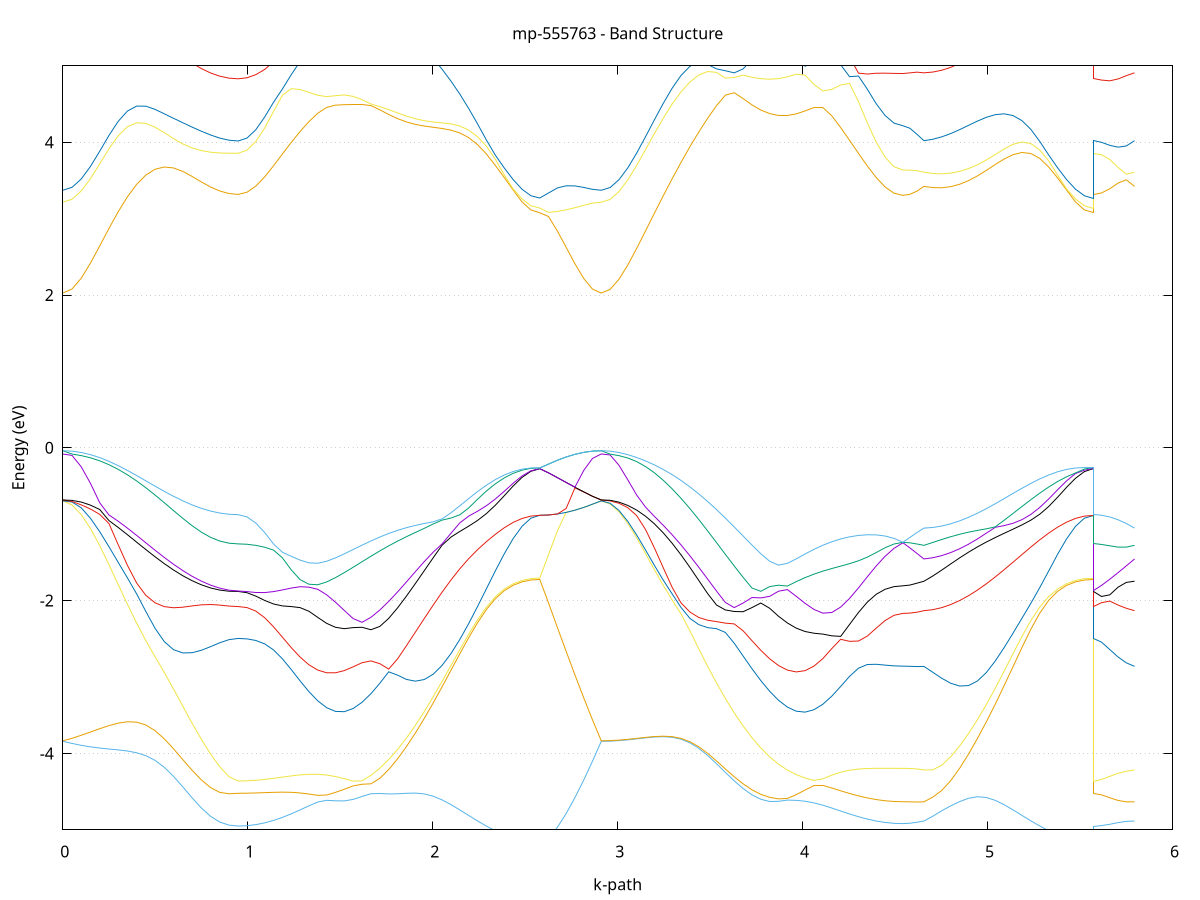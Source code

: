 set title 'mp-555763 - Band Structure'
set xlabel 'k-path'
set ylabel 'Energy (eV)'
set grid y
set yrange [-5:5]
set terminal png size 800,600
set output 'mp-555763_bands_gnuplot.png'
plot '-' using 1:2 with lines notitle, '-' using 1:2 with lines notitle, '-' using 1:2 with lines notitle, '-' using 1:2 with lines notitle, '-' using 1:2 with lines notitle, '-' using 1:2 with lines notitle, '-' using 1:2 with lines notitle, '-' using 1:2 with lines notitle, '-' using 1:2 with lines notitle, '-' using 1:2 with lines notitle, '-' using 1:2 with lines notitle, '-' using 1:2 with lines notitle, '-' using 1:2 with lines notitle, '-' using 1:2 with lines notitle, '-' using 1:2 with lines notitle, '-' using 1:2 with lines notitle, '-' using 1:2 with lines notitle, '-' using 1:2 with lines notitle, '-' using 1:2 with lines notitle, '-' using 1:2 with lines notitle, '-' using 1:2 with lines notitle, '-' using 1:2 with lines notitle, '-' using 1:2 with lines notitle, '-' using 1:2 with lines notitle, '-' using 1:2 with lines notitle, '-' using 1:2 with lines notitle, '-' using 1:2 with lines notitle, '-' using 1:2 with lines notitle, '-' using 1:2 with lines notitle, '-' using 1:2 with lines notitle, '-' using 1:2 with lines notitle, '-' using 1:2 with lines notitle, '-' using 1:2 with lines notitle, '-' using 1:2 with lines notitle, '-' using 1:2 with lines notitle, '-' using 1:2 with lines notitle, '-' using 1:2 with lines notitle, '-' using 1:2 with lines notitle, '-' using 1:2 with lines notitle, '-' using 1:2 with lines notitle, '-' using 1:2 with lines notitle, '-' using 1:2 with lines notitle, '-' using 1:2 with lines notitle, '-' using 1:2 with lines notitle, '-' using 1:2 with lines notitle, '-' using 1:2 with lines notitle, '-' using 1:2 with lines notitle, '-' using 1:2 with lines notitle, '-' using 1:2 with lines notitle, '-' using 1:2 with lines notitle, '-' using 1:2 with lines notitle, '-' using 1:2 with lines notitle
0.000000 -13.009523
0.049899 -13.005023
0.099799 -12.991323
0.149698 -12.968723
0.199597 -12.937523
0.249496 -12.898223
0.299396 -12.851423
0.349295 -12.797723
0.399194 -12.738123
0.449094 -12.673723
0.498993 -12.605723
0.548892 -12.535423
0.598791 -12.464623
0.648691 -12.394923
0.698590 -12.328523
0.748489 -12.267623
0.798389 -12.214923
0.848288 -12.173323
0.898187 -12.146323
0.948086 -12.136923
0.948086 -12.136923
0.995898 -12.134523
1.043711 -12.127323
1.091523 -12.115623
1.139335 -12.099723
1.187147 -12.079923
1.234959 -12.057023
1.282771 -12.031523
1.330583 -12.004223
1.378395 -11.976123
1.426208 -11.948323
1.474020 -11.922623
1.521832 -11.916723
1.521832 -11.916723
1.569883 -11.935223
1.617935 -11.960523
1.665986 -11.992023
1.714038 -12.029723
1.762089 -12.073323
1.810141 -12.122223
1.858192 -12.175623
1.906243 -12.232623
1.954295 -12.292223
2.002346 -12.353223
2.050398 -12.414323
2.098449 -12.474523
2.146501 -12.532523
2.194552 -12.587423
2.242604 -12.638123
2.290655 -12.683823
2.338707 -12.723823
2.386758 -12.757323
2.434810 -12.783923
2.482861 -12.803323
2.530912 -12.815023
2.578964 -12.818923
2.578964 -12.818923
2.626457 -12.864323
2.673950 -12.907323
2.721442 -12.943423
2.768935 -12.972023
2.816428 -12.992823
2.863921 -13.005323
2.911414 -13.009523
2.911414 -13.009523
2.959340 -13.005323
3.007267 -12.992723
3.055194 -12.971823
3.103120 -12.943023
3.151047 -12.906623
3.198973 -12.863123
3.246900 -12.813023
3.294826 -12.757223
3.342753 -12.696323
3.390680 -12.631423
3.438606 -12.563523
3.486533 -12.493623
3.534459 -12.423023
3.582386 -12.352923
3.630313 -12.284323
3.678239 -12.218623
3.726166 -12.156723
3.774092 -12.099723
3.822019 -12.048123
3.869945 -12.002623
3.917872 -11.963523
3.965799 -11.931323
4.013725 -11.913723
4.013725 -11.913723
4.061777 -11.926623
4.109828 -11.944323
4.157880 -11.963423
4.205931 -11.982823
4.253983 -12.001723
4.302034 -12.019223
4.350086 -12.034523
4.398137 -12.047123
4.446188 -12.056423
4.494240 -12.062123
4.542291 -12.064123
4.542291 -12.064123
4.580240 -12.073723
4.618188 -12.086223
4.656137 -12.098523
4.656137 -12.098523
4.704321 -12.105823
4.752505 -12.126823
4.800690 -12.159123
4.848874 -12.200623
4.897058 -12.249023
4.945243 -12.302423
4.993427 -12.359123
5.041612 -12.417323
5.089796 -12.475623
5.137980 -12.532623
5.186165 -12.587023
5.234349 -12.637523
5.282534 -12.683223
5.330718 -12.723323
5.378902 -12.757023
5.427087 -12.783823
5.475271 -12.803223
5.523455 -12.814923
5.571640 -12.818923
5.571640 -12.136923
5.616272 -12.135323
5.660905 -12.130523
5.705538 -12.122623
5.750170 -12.111923
5.794803 -12.098523
e
0.000000 -12.380623
0.049899 -12.381923
0.099799 -12.379423
0.149698 -12.370723
0.199597 -12.356023
0.249496 -12.335423
0.299396 -12.309623
0.349295 -12.279023
0.399194 -12.244523
0.449094 -12.207023
0.498993 -12.167523
0.548892 -12.127123
0.598791 -12.087123
0.648691 -12.048723
0.698590 -12.013223
0.748489 -11.981723
0.798389 -11.955123
0.848288 -11.934123
0.898187 -11.918623
0.948086 -11.909723
0.948086 -11.909723
0.995898 -11.909023
1.043711 -11.906923
1.091523 -11.903723
1.139335 -11.899623
1.187147 -11.895223
1.234959 -11.891123
1.282771 -11.888023
1.330583 -11.886723
1.378395 -11.887923
1.426208 -11.892423
1.474020 -11.900923
1.521832 -11.911323
1.521832 -11.911323
1.569883 -11.928923
1.617935 -11.953623
1.665986 -11.984723
1.714038 -12.022023
1.762089 -12.065323
1.810141 -12.114023
1.858192 -12.167223
1.906243 -12.224223
1.954295 -12.283723
2.002346 -12.344623
2.050398 -12.405723
2.098449 -12.465923
2.146501 -12.523923
2.194552 -12.578823
2.242604 -12.629623
2.290655 -12.675323
2.338707 -12.715323
2.386758 -12.748923
2.434810 -12.775523
2.482861 -12.794823
2.530912 -12.806523
2.578964 -12.810523
2.578964 -12.810523
2.626457 -12.759623
2.673950 -12.700123
2.721442 -12.637123
2.768935 -12.571923
2.816428 -12.505723
2.863921 -12.440123
2.911414 -12.380623
2.911414 -12.380623
2.959340 -12.377623
3.007267 -12.368623
3.055194 -12.353923
3.103120 -12.333723
3.151047 -12.308423
3.198973 -12.278823
3.246900 -12.245323
3.294826 -12.208923
3.342753 -12.170423
3.390680 -12.130823
3.438606 -12.091123
3.486533 -12.052423
3.534459 -12.015823
3.582386 -11.982423
3.630313 -11.952923
3.678239 -11.928323
3.726166 -11.909023
3.774092 -11.895523
3.822019 -11.887823
3.869945 -11.885923
3.917872 -11.889423
3.965799 -11.897523
4.013725 -11.907823
4.013725 -11.907823
4.061777 -11.921023
4.109828 -11.938223
4.157880 -11.956923
4.205931 -11.975923
4.253983 -11.994423
4.302034 -12.011523
4.350086 -12.026523
4.398137 -12.038923
4.446188 -12.048023
4.494240 -12.053623
4.542291 -12.055523
4.542291 -12.055523
4.580240 -12.045623
4.618188 -12.032023
4.656137 -12.018023
4.656137 -12.018023
4.704321 -12.041723
4.752505 -12.075323
4.800690 -12.117623
4.848874 -12.167123
4.897058 -12.222023
4.945243 -12.280723
4.993427 -12.341523
5.041612 -12.402923
5.089796 -12.463623
5.137980 -12.522123
5.186165 -12.577423
5.234349 -12.628523
5.282534 -12.674623
5.330718 -12.714823
5.378902 -12.748523
5.427087 -12.775323
5.475271 -12.794723
5.523455 -12.806523
5.571640 -12.810523
5.571640 -11.909723
5.616272 -11.928123
5.660905 -11.949523
5.705538 -11.971923
5.750170 -11.995023
5.794803 -12.018023
e
0.000000 -12.372523
0.049899 -12.364723
0.099799 -12.348323
0.149698 -12.325823
0.199597 -12.297823
0.249496 -12.265223
0.299396 -12.228823
0.349295 -12.189523
0.399194 -12.148323
0.449094 -12.106623
0.498993 -12.065623
0.548892 -12.026723
0.598791 -11.991223
0.648691 -11.960423
0.698590 -11.935523
0.748489 -11.917223
0.798389 -11.905923
0.848288 -11.901123
0.898187 -11.902023
0.948086 -11.906423
0.948086 -11.906423
0.995898 -11.905623
1.043711 -11.903523
1.091523 -11.900223
1.139335 -11.896023
1.187147 -11.891423
1.234959 -11.887123
1.282771 -11.883723
1.330583 -11.881923
1.378395 -11.882723
1.426208 -11.886623
1.474020 -11.893923
1.521832 -11.891323
1.521832 -11.891323
1.569883 -11.871223
1.617935 -11.853023
1.665986 -11.839123
1.714038 -11.830223
1.762089 -11.826823
1.810141 -11.829023
1.858192 -11.836623
1.906243 -11.849523
1.954295 -11.866923
2.002346 -11.888323
2.050398 -11.912723
2.098449 -11.939123
2.146501 -11.966723
2.194552 -11.994523
2.242604 -12.021423
2.290655 -12.046623
2.338707 -12.069423
2.386758 -12.088923
2.434810 -12.104823
2.482861 -12.116423
2.530912 -12.123523
2.578964 -12.125923
2.578964 -12.125923
2.626457 -12.131823
2.673950 -12.149223
2.721442 -12.177623
2.768935 -12.215823
2.816428 -12.262823
2.863921 -12.316823
2.911414 -12.372523
2.911414 -12.372523
2.959340 -12.369423
3.007267 -12.360523
3.055194 -12.345723
3.103120 -12.325523
3.151047 -12.300323
3.198973 -12.270723
3.246900 -12.237223
3.294826 -12.200823
3.342753 -12.162423
3.390680 -12.122823
3.438606 -12.083323
3.486533 -12.044723
3.534459 -12.008323
3.582386 -11.975023
3.630313 -11.945823
3.678239 -11.921423
3.726166 -11.902423
3.774092 -11.889123
3.822019 -11.881723
3.869945 -11.879923
3.917872 -11.883323
3.965799 -11.890923
4.013725 -11.895823
4.013725 -11.895823
4.061777 -11.879423
4.109828 -11.863723
4.157880 -11.852123
4.205931 -11.844023
4.253983 -11.838923
4.302034 -11.835923
4.350086 -11.834423
4.398137 -11.833923
4.446188 -11.833923
4.494240 -11.834023
4.542291 -11.834123
4.542291 -11.834123
4.580240 -11.834923
4.618188 -11.837223
4.656137 -11.841023
4.656137 -11.841023
4.704321 -11.837723
4.752505 -11.836023
4.800690 -11.837523
4.848874 -11.843423
4.897058 -11.854323
4.945243 -11.870023
4.993427 -11.890023
5.041612 -11.913423
5.089796 -11.939323
5.137980 -11.966523
5.186165 -11.994123
5.234349 -12.021023
5.282534 -12.046223
5.330718 -12.069123
5.378902 -12.088723
5.427087 -12.104623
5.475271 -12.116323
5.523455 -12.123523
5.571640 -12.125923
5.571640 -11.906423
5.616272 -11.889823
5.660905 -11.873723
5.705538 -11.860123
5.750170 -11.849123
5.794803 -11.841023
e
0.000000 -6.298823
0.049899 -6.298223
0.099799 -6.296923
0.149698 -6.296423
0.199597 -6.296923
0.249496 -6.297723
0.299396 -6.298523
0.349295 -6.298823
0.399194 -6.298523
0.449094 -6.297423
0.498993 -6.295423
0.548892 -6.292823
0.598791 -6.290123
0.648691 -6.287523
0.698590 -6.285423
0.748489 -6.283723
0.798389 -6.282423
0.848288 -6.281423
0.898187 -6.280823
0.948086 -6.280623
0.948086 -6.280623
0.995898 -6.278523
1.043711 -6.272423
1.091523 -6.262723
1.139335 -6.250223
1.187147 -6.236123
1.234959 -6.231523
1.282771 -6.232423
1.330583 -6.233623
1.378395 -6.234823
1.426208 -6.235523
1.474020 -6.235623
1.521832 -6.235123
1.521832 -6.235123
1.569883 -6.233923
1.617935 -6.232123
1.665986 -6.229923
1.714038 -6.227423
1.762089 -6.224923
1.810141 -6.223423
1.858192 -6.231223
1.906243 -6.244723
1.954295 -6.258423
2.002346 -6.271223
2.050398 -6.282623
2.098449 -6.291923
2.146501 -6.298923
2.194552 -6.303623
2.242604 -6.306223
2.290655 -6.307023
2.338707 -6.306423
2.386758 -6.304923
2.434810 -6.303123
2.482861 -6.301523
2.530912 -6.300623
2.578964 -6.300323
2.578964 -6.300323
2.626457 -6.300723
2.673950 -6.301023
2.721442 -6.300823
2.768935 -6.300223
2.816428 -6.299523
2.863921 -6.298923
2.911414 -6.298823
2.911414 -6.298823
2.959340 -6.298223
3.007267 -6.297023
3.055194 -6.296323
3.103120 -6.296323
3.151047 -6.296023
3.198973 -6.294823
3.246900 -6.292223
3.294826 -6.287523
3.342753 -6.280123
3.390680 -6.269423
3.438606 -6.255423
3.486533 -6.247323
3.534459 -6.245323
3.582386 -6.244023
3.630313 -6.243023
3.678239 -6.242223
3.726166 -6.241423
3.774092 -6.240623
3.822019 -6.239723
3.869945 -6.238723
3.917872 -6.237623
3.965799 -6.236423
4.013725 -6.235323
4.013725 -6.235323
4.061777 -6.234523
4.109828 -6.234823
4.157880 -6.237023
4.205931 -6.242223
4.253983 -6.250523
4.302034 -6.261023
4.350086 -6.271923
4.398137 -6.281823
4.446188 -6.289623
4.494240 -6.294623
4.542291 -6.296323
4.542291 -6.296323
4.580240 -6.296123
4.618188 -6.295323
4.656137 -6.294123
4.656137 -6.294123
4.704321 -6.295523
4.752505 -6.297323
4.800690 -6.299523
4.848874 -6.302123
4.897058 -6.305123
4.945243 -6.308123
4.993427 -6.311123
5.041612 -6.313523
5.089796 -6.315223
5.137980 -6.315923
5.186165 -6.315623
5.234349 -6.314423
5.282534 -6.312323
5.330718 -6.309523
5.378902 -6.306523
5.427087 -6.303623
5.475271 -6.301623
5.523455 -6.300623
5.571640 -6.300323
5.571640 -6.280623
5.616272 -6.281823
5.660905 -6.284723
5.705538 -6.288223
5.750170 -6.291523
5.794803 -6.294123
e
0.000000 -6.292423
0.049899 -6.292323
0.099799 -6.291523
0.149698 -6.288723
0.199597 -6.283723
0.249496 -6.277623
0.299396 -6.271223
0.349295 -6.265723
0.399194 -6.262123
0.449094 -6.260223
0.498993 -6.258923
0.548892 -6.257323
0.598791 -6.255223
0.648691 -6.252923
0.698590 -6.250723
0.748489 -6.249123
0.798389 -6.248023
0.848288 -6.247423
0.898187 -6.247023
0.948086 -6.246923
0.948086 -6.246923
0.995898 -6.245823
1.043711 -6.242523
1.091523 -6.238123
1.139335 -6.234123
1.187147 -6.231823
1.234959 -6.221423
1.282771 -6.207423
1.330583 -6.194823
1.378395 -6.184223
1.426208 -6.175423
1.474020 -6.168223
1.521832 -6.162423
1.521832 -6.162423
1.569883 -6.158423
1.617935 -6.165723
1.665986 -6.177523
1.714038 -6.189923
1.762089 -6.202523
1.810141 -6.214823
1.858192 -6.219323
1.906243 -6.226123
1.954295 -6.241023
2.002346 -6.256123
2.050398 -6.269723
2.098449 -6.280823
2.146501 -6.289123
2.194552 -6.294923
2.242604 -6.298523
2.290655 -6.300223
2.338707 -6.300423
2.386758 -6.299623
2.434810 -6.297723
2.482861 -6.294823
2.530912 -6.291223
2.578964 -6.288923
2.578964 -6.288923
2.626457 -6.285923
2.673950 -6.283923
2.721442 -6.286623
2.768935 -6.289023
2.816428 -6.290923
2.863921 -6.292023
2.911414 -6.292423
2.911414 -6.292423
2.959340 -6.292323
3.007267 -6.291623
3.055194 -6.289023
3.103120 -6.284423
3.151047 -6.278423
3.198973 -6.271723
3.246900 -6.265123
3.294826 -6.259523
3.342753 -6.255023
3.390680 -6.251323
3.438606 -6.247923
3.486533 -6.235923
3.534459 -6.217623
3.582386 -6.205523
3.630313 -6.198823
3.678239 -6.193723
3.726166 -6.188923
3.774092 -6.184123
3.822019 -6.179223
3.869945 -6.174223
3.917872 -6.169423
3.965799 -6.164923
4.013725 -6.161323
4.013725 -6.161323
4.061777 -6.161623
4.109828 -6.168523
4.157880 -6.176323
4.205931 -6.182923
4.253983 -6.188323
4.302034 -6.193823
4.350086 -6.200223
4.398137 -6.206823
4.446188 -6.212423
4.494240 -6.216223
4.542291 -6.217523
4.542291 -6.217523
4.580240 -6.218423
4.618188 -6.221023
4.656137 -6.225123
4.656137 -6.225123
4.704321 -6.228223
4.752505 -6.232523
4.800690 -6.237923
4.848874 -6.244523
4.897058 -6.252123
4.945243 -6.260123
4.993427 -6.268023
5.041612 -6.275423
5.089796 -6.282023
5.137980 -6.287523
5.186165 -6.291823
5.234349 -6.294923
5.282534 -6.297023
5.330718 -6.298023
5.378902 -6.298223
5.427087 -6.297223
5.475271 -6.294723
5.523455 -6.291223
5.571640 -6.288923
5.571640 -6.246923
5.616272 -6.245323
5.660905 -6.241223
5.705538 -6.235823
5.750170 -6.230223
5.794803 -6.225123
e
0.000000 -6.292423
0.049899 -6.291523
0.099799 -6.288723
0.149698 -6.284323
0.199597 -6.278323
0.249496 -6.271023
0.299396 -6.262723
0.349295 -6.253723
0.399194 -6.244523
0.449094 -6.235323
0.498993 -6.226623
0.548892 -6.219623
0.598791 -6.211623
0.648691 -6.205423
0.698590 -6.200423
0.748489 -6.196423
0.798389 -6.193423
0.848288 -6.191423
0.898187 -6.190223
0.948086 -6.189823
0.948086 -6.189823
0.995898 -6.189823
1.043711 -6.189523
1.091523 -6.188023
1.139335 -6.183623
1.187147 -6.175523
1.234959 -6.163923
1.282771 -6.150223
1.330583 -6.135923
1.378395 -6.123623
1.426208 -6.125823
1.474020 -6.133723
1.521832 -6.143323
1.521832 -6.143323
1.569883 -6.153723
1.617935 -6.155723
1.665986 -6.158423
1.714038 -6.167023
1.762089 -6.178723
1.810141 -6.191923
1.858192 -6.205523
1.906243 -6.212823
1.954295 -6.212823
2.002346 -6.212723
2.050398 -6.213923
2.098449 -6.217123
2.146501 -6.222723
2.194552 -6.231223
2.242604 -6.240423
2.290655 -6.249323
2.338707 -6.257723
2.386758 -6.265223
2.434810 -6.271623
2.482861 -6.276323
2.530912 -6.279323
2.578964 -6.280223
2.578964 -6.280223
2.626457 -6.281323
2.673950 -6.283923
2.721442 -6.286623
2.768935 -6.289023
2.816428 -6.290923
2.863921 -6.292023
2.911414 -6.292423
2.911414 -6.292423
2.959340 -6.291623
3.007267 -6.289023
3.055194 -6.285023
3.103120 -6.279723
3.151047 -6.273623
3.198973 -6.267123
3.246900 -6.259923
3.294826 -6.251623
3.342753 -6.242223
3.390680 -6.232023
3.438606 -6.221023
3.486533 -6.208923
3.534459 -6.199023
3.582386 -6.189723
3.630313 -6.178423
3.678239 -6.166623
3.726166 -6.154823
3.774092 -6.143223
3.822019 -6.132023
3.869945 -6.125323
3.917872 -6.131423
3.965799 -6.139323
4.013725 -6.147423
4.013725 -6.147423
4.061777 -6.152823
4.109828 -6.152523
4.157880 -6.151623
4.205931 -6.151623
4.253983 -6.152723
4.302034 -6.154423
4.350086 -6.155023
4.398137 -6.154423
4.446188 -6.153623
4.494240 -6.153723
4.542291 -6.154123
4.542291 -6.154123
4.580240 -6.154423
4.618188 -6.161523
4.656137 -6.168423
4.656137 -6.168423
4.704321 -6.168323
4.752505 -6.169323
4.800690 -6.177623
4.848874 -6.185823
4.897058 -6.193223
4.945243 -6.199823
4.993427 -6.205623
5.041612 -6.211023
5.089796 -6.216323
5.137980 -6.221923
5.186165 -6.228623
5.234349 -6.238823
5.282534 -6.248623
5.330718 -6.257623
5.378902 -6.265323
5.427087 -6.271723
5.475271 -6.276423
5.523455 -6.279323
5.571640 -6.280223
5.571640 -6.189823
5.616272 -6.188923
5.660905 -6.186323
5.705538 -6.181923
5.750170 -6.175923
5.794803 -6.168423
e
0.000000 -6.233423
0.049899 -6.233523
0.099799 -6.233923
0.149698 -6.234823
0.199597 -6.236223
0.249496 -6.237823
0.299396 -6.238923
0.349295 -6.238723
0.399194 -6.236323
0.449094 -6.231923
0.498993 -6.226223
0.548892 -6.218623
0.598791 -6.211523
0.648691 -6.202023
0.698590 -6.191123
0.748489 -6.179923
0.798389 -6.170023
0.848288 -6.162423
0.898187 -6.157823
0.948086 -6.156223
0.948086 -6.156223
0.995898 -6.154623
1.043711 -6.150123
1.091523 -6.143323
1.139335 -6.135323
1.187147 -6.127223
1.234959 -6.120623
1.282771 -6.116823
1.330583 -6.116223
1.378395 -6.118223
1.426208 -6.112223
1.474020 -6.110823
1.521832 -6.116623
1.521832 -6.116623
1.569883 -6.125223
1.617935 -6.134023
1.665986 -6.140123
1.714038 -6.142023
1.762089 -6.143123
1.810141 -6.145123
1.858192 -6.149023
1.906243 -6.155023
1.954295 -6.164423
2.002346 -6.178323
2.050398 -6.193023
2.098449 -6.206023
2.146501 -6.216823
2.194552 -6.225223
2.242604 -6.232723
2.290655 -6.240523
2.338707 -6.248923
2.386758 -6.257223
2.434810 -6.264823
2.482861 -6.271523
2.530912 -6.277323
2.578964 -6.280223
2.578964 -6.280223
2.626457 -6.281323
2.673950 -6.277523
2.721442 -6.263823
2.768935 -6.246123
2.816428 -6.240623
2.863921 -6.235723
2.911414 -6.233423
2.911414 -6.233423
2.959340 -6.233423
3.007267 -6.233323
3.055194 -6.233023
3.103120 -6.232223
3.151047 -6.230923
3.198973 -6.228923
3.246900 -6.226223
3.294826 -6.222823
3.342753 -6.218823
3.390680 -6.214523
3.438606 -6.209823
3.486533 -6.204523
3.534459 -6.192023
3.582386 -6.167323
3.630313 -6.134923
3.678239 -6.110623
3.726166 -6.110823
3.774092 -6.113223
3.822019 -6.117523
3.869945 -6.119623
3.917872 -6.111623
3.965799 -6.106023
4.013725 -6.106123
4.013725 -6.106123
4.061777 -6.111023
4.109828 -6.118423
4.157880 -6.127023
4.205931 -6.135623
4.253983 -6.142523
4.302034 -6.146323
4.350086 -6.148023
4.398137 -6.148923
4.446188 -6.149323
4.494240 -6.149523
4.542291 -6.149623
4.542291 -6.149623
4.580240 -6.154223
4.618188 -6.155123
4.656137 -6.156223
4.656137 -6.156223
4.704321 -6.161723
4.752505 -6.169223
4.800690 -6.171223
4.848874 -6.174323
4.897058 -6.178623
4.945243 -6.184323
4.993427 -6.191223
5.041612 -6.199423
5.089796 -6.208523
5.137980 -6.218423
5.186165 -6.228123
5.234349 -6.235023
5.282534 -6.242423
5.330718 -6.249923
5.378902 -6.257423
5.427087 -6.264723
5.475271 -6.271523
5.523455 -6.277223
5.571640 -6.280223
5.571640 -6.156223
5.616272 -6.156223
5.660905 -6.156223
5.705538 -6.156123
5.750170 -6.156223
5.794803 -6.156223
e
0.000000 -6.233423
0.049899 -6.232223
0.099799 -6.228623
0.149698 -6.222623
0.199597 -6.216323
0.249496 -6.211923
0.299396 -6.205423
0.349295 -6.196323
0.399194 -6.184323
0.449094 -6.169323
0.498993 -6.151423
0.548892 -6.131723
0.598791 -6.112023
0.648691 -6.094123
0.698590 -6.080323
0.748489 -6.070323
0.798389 -6.062423
0.848288 -6.056723
0.898187 -6.053223
0.948086 -6.052023
0.948086 -6.052023
0.995898 -6.052023
1.043711 -6.051823
1.091523 -6.052523
1.139335 -6.056823
1.187147 -6.061623
1.234959 -6.066323
1.282771 -6.071023
1.330583 -6.075923
1.378395 -6.080923
1.426208 -6.084523
1.474020 -6.082923
1.521832 -6.076823
1.521832 -6.076823
1.569883 -6.070723
1.617935 -6.066723
1.665986 -6.065423
1.714038 -6.067223
1.762089 -6.072423
1.810141 -6.085723
1.858192 -6.110123
1.906243 -6.134323
1.954295 -6.154323
2.002346 -6.168223
2.050398 -6.179923
2.098449 -6.191023
2.146501 -6.201823
2.194552 -6.213623
2.242604 -6.225223
2.290655 -6.235623
2.338707 -6.243723
2.386758 -6.250123
2.434810 -6.255223
2.482861 -6.259023
2.530912 -6.261523
2.578964 -6.262323
2.578964 -6.262323
2.626457 -6.260723
2.673950 -6.256823
2.721442 -6.251723
2.768935 -6.246123
2.816428 -6.240623
2.863921 -6.235723
2.911414 -6.233423
2.911414 -6.233423
2.959340 -6.232323
3.007267 -6.229123
3.055194 -6.224223
3.103120 -6.220423
3.151047 -6.217623
3.198973 -6.213123
3.246900 -6.206223
3.294826 -6.196823
3.342753 -6.184823
3.390680 -6.170423
3.438606 -6.154023
3.486533 -6.137023
3.534459 -6.125823
3.582386 -6.117923
3.630313 -6.112723
3.678239 -6.102623
3.726166 -6.084023
3.774092 -6.078923
3.822019 -6.078923
3.869945 -6.080823
3.917872 -6.083223
3.965799 -6.084423
4.013725 -6.082823
4.013725 -6.082823
4.061777 -6.080123
4.109828 -6.078923
4.157880 -6.080223
4.205931 -6.084423
4.253983 -6.091523
4.302034 -6.101323
4.350086 -6.112623
4.398137 -6.123523
4.446188 -6.131823
4.494240 -6.136323
4.542291 -6.137623
4.542291 -6.137623
4.580240 -6.132323
4.618188 -6.123223
4.656137 -6.113123
4.656137 -6.113123
4.704321 -6.116423
4.752505 -6.121023
4.800690 -6.127023
4.848874 -6.134323
4.897058 -6.142823
4.945243 -6.152423
4.993427 -6.162923
5.041612 -6.174023
5.089796 -6.185523
5.137980 -6.197123
5.186165 -6.210523
5.234349 -6.222323
5.282534 -6.232623
5.330718 -6.241423
5.378902 -6.248923
5.427087 -6.254723
5.475271 -6.258923
5.523455 -6.261523
5.571640 -6.262323
5.571640 -6.052023
5.616272 -6.060223
5.660905 -6.072823
5.705538 -6.086223
5.750170 -6.099823
5.794803 -6.113123
e
0.000000 -6.220723
0.049899 -6.220623
0.099799 -6.220223
0.149698 -6.218923
0.199597 -6.214523
0.249496 -6.204423
0.299396 -6.192523
0.349295 -6.179223
0.399194 -6.164923
0.449094 -6.149823
0.498993 -6.134623
0.548892 -6.119623
0.598791 -6.105223
0.648691 -6.092023
0.698590 -6.078323
0.748489 -6.063423
0.798389 -6.051223
0.848288 -6.045723
0.898187 -6.042323
0.948086 -6.041223
0.948086 -6.041223
0.995898 -6.042823
1.043711 -6.046523
1.091523 -6.049923
1.139335 -6.049423
1.187147 -6.047523
1.234959 -6.044823
1.282771 -6.041623
1.330583 -6.038123
1.378395 -6.034523
1.426208 -6.030923
1.474020 -6.027623
1.521832 -6.025023
1.521832 -6.025023
1.569883 -6.023723
1.617935 -6.024623
1.665986 -6.029323
1.714038 -6.040323
1.762089 -6.058123
1.810141 -6.076823
1.858192 -6.097923
1.906243 -6.122823
1.954295 -6.144123
2.002346 -6.161523
2.050398 -6.175823
2.098449 -6.188623
2.146501 -6.200623
2.194552 -6.210623
2.242604 -6.220223
2.290655 -6.229623
2.338707 -6.238523
2.386758 -6.246623
2.434810 -6.253323
2.482861 -6.258323
2.530912 -6.261323
2.578964 -6.262323
2.578964 -6.262323
2.626457 -6.260723
2.673950 -6.256823
2.721442 -6.251723
2.768935 -6.244323
2.816428 -6.217923
2.863921 -6.218823
2.911414 -6.220723
2.911414 -6.220723
2.959340 -6.220723
3.007267 -6.220623
3.055194 -6.219623
3.103120 -6.214723
3.151047 -6.206123
3.198973 -6.195923
3.246900 -6.185423
3.294826 -6.175223
3.342753 -6.165223
3.390680 -6.155223
3.438606 -6.144723
3.486533 -6.132923
3.534459 -6.115123
3.582386 -6.096123
3.630313 -6.079523
3.678239 -6.066123
3.726166 -6.052623
3.774092 -6.043223
3.822019 -6.037723
3.869945 -6.034123
3.917872 -6.031223
3.965799 -6.028523
4.013725 -6.025323
4.013725 -6.025323
4.061777 -6.021123
4.109828 -6.015623
4.157880 -6.009223
4.205931 -6.003023
4.253983 -5.998623
4.302034 -5.999023
4.350086 -6.004023
4.398137 -6.009923
4.446188 -6.014823
4.494240 -6.018123
4.542291 -6.019223
4.542291 -6.019223
4.580240 -6.019323
4.618188 -6.019423
4.656137 -6.019123
4.656137 -6.019123
4.704321 -6.014023
4.752505 -6.018223
4.800690 -6.034123
4.848874 -6.057823
4.897058 -6.085023
4.945243 -6.112623
4.993427 -6.138323
5.041612 -6.160923
5.089796 -6.180323
5.137980 -6.196723
5.186165 -6.208623
5.234349 -6.219623
5.282534 -6.229923
5.330718 -6.239223
5.378902 -6.247223
5.427087 -6.253723
5.475271 -6.258423
5.523455 -6.261323
5.571640 -6.262323
5.571640 -6.041223
5.616272 -6.034123
5.660905 -6.024623
5.705538 -6.021623
5.750170 -6.020823
5.794803 -6.019123
e
0.000000 -6.220723
0.049899 -6.219523
0.099799 -6.215923
0.149698 -6.209923
0.199597 -6.201723
0.249496 -6.191623
0.299396 -6.179723
0.349295 -6.166423
0.399194 -6.152023
0.449094 -6.137123
0.498993 -6.121923
0.548892 -6.107123
0.598791 -6.093023
0.648691 -6.080023
0.698590 -6.068523
0.748489 -6.058923
0.798389 -6.049023
0.848288 -6.035423
0.898187 -6.024123
0.948086 -6.019023
0.948086 -6.019023
0.995898 -6.017523
1.043711 -6.013723
1.091523 -6.008423
1.139335 -6.001823
1.187147 -5.993823
1.234959 -5.983923
1.282771 -5.972023
1.330583 -5.958923
1.378395 -5.945923
1.426208 -5.934423
1.474020 -5.928023
1.521832 -5.929923
1.521832 -5.929923
1.569883 -5.939623
1.617935 -5.955623
1.665986 -5.978023
1.714038 -6.005823
1.762089 -6.036623
1.810141 -6.067123
1.858192 -6.086423
1.906243 -6.099023
1.954295 -6.112223
2.002346 -6.126023
2.050398 -6.139623
2.098449 -6.152523
2.146501 -6.164123
2.194552 -6.174023
2.242604 -6.182123
2.290655 -6.188623
2.338707 -6.193623
2.386758 -6.197523
2.434810 -6.200423
2.482861 -6.202323
2.530912 -6.203423
2.578964 -6.203823
2.578964 -6.203823
2.626457 -6.204323
2.673950 -6.205823
2.721442 -6.208123
2.768935 -6.211323
2.816428 -6.215123
2.863921 -6.218823
2.911414 -6.220723
2.911414 -6.220723
2.959340 -6.219623
3.007267 -6.216123
3.055194 -6.210623
3.103120 -6.203323
3.151047 -6.194623
3.198973 -6.184623
3.246900 -6.173323
3.294826 -6.160523
3.342753 -6.146223
3.390680 -6.130923
3.438606 -6.114823
3.486533 -6.098423
3.534459 -6.081723
3.582386 -6.066623
3.630313 -6.055023
3.678239 -6.042023
3.726166 -6.020523
3.774092 -5.991623
3.822019 -5.967923
3.869945 -5.949523
3.917872 -5.935423
3.965799 -5.928123
4.013725 -5.928723
4.013725 -5.928723
4.061777 -5.935823
4.109828 -5.946523
4.157880 -5.958123
4.205931 -5.969223
4.253983 -5.979023
4.302034 -5.987523
4.350086 -5.993523
4.398137 -5.996823
4.446188 -5.998323
4.494240 -5.998823
4.542291 -5.998923
4.542291 -5.998923
4.580240 -5.999523
4.618188 -6.001423
4.656137 -6.004523
4.656137 -6.004523
4.704321 -6.006623
4.752505 -6.011323
4.800690 -6.018523
4.848874 -6.028023
4.897058 -6.043523
4.945243 -6.068723
4.993427 -6.092723
5.041612 -6.114523
5.089796 -6.134123
5.137980 -6.151223
5.186165 -6.165623
5.234349 -6.177123
5.282534 -6.186023
5.330718 -6.192523
5.378902 -6.197123
5.427087 -6.200223
5.475271 -6.202323
5.523455 -6.203423
5.571640 -6.203823
5.571640 -6.019023
5.616272 -6.019823
5.660905 -6.021023
5.705538 -6.016323
5.750170 -6.009523
5.794803 -6.004523
e
0.000000 -6.143423
0.049899 -6.146123
0.099799 -6.149123
0.149698 -6.150523
0.199597 -6.149923
0.249496 -6.147323
0.299396 -6.142923
0.349295 -6.136623
0.399194 -6.128723
0.449094 -6.119223
0.498993 -6.108023
0.548892 -6.094423
0.598791 -6.077223
0.648691 -6.055423
0.698590 -6.030923
0.748489 -6.009123
0.798389 -5.995923
0.848288 -5.991923
0.898187 -5.993423
0.948086 -5.995423
0.948086 -5.995423
0.995898 -5.994523
1.043711 -5.992123
1.091523 -5.988523
1.139335 -5.984123
1.187147 -5.978923
1.234959 -5.972423
1.282771 -5.963923
1.330583 -5.952823
1.378395 -5.939523
1.426208 -5.926623
1.474020 -5.917423
1.521832 -5.916423
1.521832 -5.916423
1.569883 -5.925723
1.617935 -5.940623
1.665986 -5.956723
1.714038 -5.971523
1.762089 -5.984323
1.810141 -5.996023
1.858192 -6.008523
1.906243 -6.022623
1.954295 -6.038623
2.002346 -6.056023
2.050398 -6.074423
2.098449 -6.093023
2.146501 -6.111523
2.194552 -6.129223
2.242604 -6.145723
2.290655 -6.160523
2.338707 -6.173523
2.386758 -6.184323
2.434810 -6.192823
2.482861 -6.198923
2.530912 -6.202623
2.578964 -6.203823
2.578964 -6.203823
2.626457 -6.204323
2.673950 -6.205823
2.721442 -6.208123
2.768935 -6.211323
2.816428 -6.215123
2.863921 -6.183523
2.911414 -6.143423
2.911414 -6.143423
2.959340 -6.142823
3.007267 -6.141123
3.055194 -6.138323
3.103120 -6.134323
3.151047 -6.129223
3.198973 -6.122923
3.246900 -6.115623
3.294826 -6.107823
3.342753 -6.099623
3.390680 -6.091423
3.438606 -6.083323
3.486533 -6.075623
3.534459 -6.067823
3.582386 -6.057923
3.630313 -6.042323
3.678239 -6.023223
3.726166 -6.002223
3.774092 -5.980223
3.822019 -5.959423
3.869945 -5.943123
3.917872 -5.930723
3.965799 -5.920723
4.013725 -5.914223
4.013725 -5.914223
4.061777 -5.914623
4.109828 -5.925323
4.157880 -5.941423
4.205931 -5.957723
4.253983 -5.970523
4.302034 -5.975523
4.350086 -5.974023
4.398137 -5.971023
4.446188 -5.968423
4.494240 -5.966723
4.542291 -5.966123
4.542291 -5.966123
4.580240 -5.966823
4.618188 -5.969023
4.656137 -5.972923
4.656137 -5.972923
4.704321 -5.979523
4.752505 -5.987723
4.800690 -5.999523
4.848874 -6.019023
4.897058 -6.039623
4.945243 -6.053123
4.993427 -6.068023
5.041612 -6.084023
5.089796 -6.100423
5.137980 -6.116823
5.186165 -6.132823
5.234349 -6.147923
5.282534 -6.161823
5.330718 -6.174123
5.378902 -6.184523
5.427087 -6.192823
5.475271 -6.198923
5.523455 -6.202623
5.571640 -6.203823
5.571640 -5.995423
5.616272 -5.993523
5.660905 -5.988923
5.705538 -5.983223
5.750170 -5.977623
5.794803 -5.972923
e
0.000000 -6.136523
0.049899 -6.132323
0.099799 -6.124823
0.149698 -6.115923
0.199597 -6.105823
0.249496 -6.094423
0.299396 -6.081623
0.349295 -6.067023
0.399194 -6.050623
0.449094 -6.032423
0.498993 -6.013023
0.548892 -5.993423
0.598791 -5.974923
0.648691 -5.957823
0.698590 -5.940823
0.748489 -5.920323
0.798389 -5.895923
0.848288 -5.877923
0.898187 -5.869923
0.948086 -5.867823
0.948086 -5.867823
0.995898 -5.867623
1.043711 -5.867023
1.091523 -5.865723
1.139335 -5.863723
1.187147 -5.861023
1.234959 -5.857923
1.282771 -5.864123
1.330583 -5.873223
1.378395 -5.881423
1.426208 -5.888223
1.474020 -5.893223
1.521832 -5.894423
1.521832 -5.894423
1.569883 -5.892823
1.617935 -5.891323
1.665986 -5.890223
1.714038 -5.889223
1.762089 -5.888623
1.810141 -5.888923
1.858192 -5.890123
1.906243 -5.891423
1.954295 -5.892323
2.002346 -5.892823
2.050398 -5.892523
2.098449 -5.891323
2.146501 -5.889023
2.194552 -5.885423
2.242604 -5.880623
2.290655 -5.875123
2.338707 -5.870023
2.386758 -5.865723
2.434810 -5.862423
2.482861 -5.860023
2.530912 -5.858523
2.578964 -5.858023
2.578964 -5.858023
2.626457 -5.858123
2.673950 -5.858623
2.721442 -5.860223
2.768935 -5.946123
2.816428 -6.021723
2.863921 -6.086223
2.911414 -6.136523
2.911414 -6.136523
2.959340 -6.135823
3.007267 -6.133823
3.055194 -6.130423
3.103120 -6.125723
3.151047 -6.119623
3.198973 -6.111823
3.246900 -6.102123
3.294826 -6.090523
3.342753 -6.077423
3.390680 -6.063723
3.438606 -6.050223
3.486533 -6.037423
3.534459 -6.025623
3.582386 -6.013923
3.630313 -6.001123
3.678239 -5.985823
3.726166 -5.967423
3.774092 -5.944923
3.822019 -5.920023
3.869945 -5.901823
3.917872 -5.893723
3.965799 -5.892423
4.013725 -5.895723
4.013725 -5.895723
4.061777 -5.901723
4.109828 -5.906323
4.157880 -5.910423
4.205931 -5.914423
4.253983 -5.917723
4.302034 -5.920423
4.350086 -5.922423
4.398137 -5.923823
4.446188 -5.924823
4.494240 -5.925423
4.542291 -5.925623
4.542291 -5.925623
4.580240 -5.923623
4.618188 -5.918023
4.656137 -5.909623
4.656137 -5.909623
4.704321 -5.912123
4.752505 -5.916823
4.800690 -5.920123
4.848874 -5.919523
4.897058 -5.915823
4.945243 -5.911223
4.993427 -5.906723
5.041612 -5.902823
5.089796 -5.899123
5.137980 -5.895223
5.186165 -5.890423
5.234349 -5.884523
5.282534 -5.878123
5.330718 -5.871923
5.378902 -5.866723
5.427087 -5.862823
5.475271 -5.860123
5.523455 -5.858523
5.571640 -5.858023
5.571640 -5.867823
5.616272 -5.870023
5.660905 -5.876323
5.705538 -5.885923
5.750170 -5.897623
5.794803 -5.909623
e
0.000000 -5.860623
0.049899 -5.861123
0.099799 -5.862523
0.149698 -5.864623
0.199597 -5.867223
0.249496 -5.870023
0.299396 -5.872723
0.349295 -5.875023
0.399194 -5.876623
0.449094 -5.877123
0.498993 -5.876023
0.548892 -5.873323
0.598791 -5.868823
0.648691 -5.863023
0.698590 -5.856023
0.748489 -5.846423
0.798389 -5.828623
0.848288 -5.816123
0.898187 -5.813223
0.948086 -5.812223
0.948086 -5.812223
0.995898 -5.813623
1.043711 -5.817523
1.091523 -5.824023
1.139335 -5.832823
1.187147 -5.843023
1.234959 -5.853323
1.282771 -5.853623
1.330583 -5.851223
1.378395 -5.853723
1.426208 -5.859323
1.474020 -5.862723
1.521832 -5.862923
1.521832 -5.862923
1.569883 -5.861923
1.617935 -5.862823
1.665986 -5.865223
1.714038 -5.868323
1.762089 -5.870923
1.810141 -5.872323
1.858192 -5.872323
1.906243 -5.871923
1.954295 -5.871723
2.002346 -5.872023
2.050398 -5.872223
2.098449 -5.872123
2.146501 -5.871423
2.194552 -5.869923
2.242604 -5.867923
2.290655 -5.865623
2.338707 -5.863423
2.386758 -5.861423
2.434810 -5.859923
2.482861 -5.858823
2.530912 -5.858223
2.578964 -5.858023
2.578964 -5.858023
2.626457 -5.858123
2.673950 -5.858623
2.721442 -5.859223
2.768935 -5.859723
2.816428 -5.860223
2.863921 -5.860523
2.911414 -5.860623
2.911414 -5.860623
2.959340 -5.861123
3.007267 -5.862623
3.055194 -5.865123
3.103120 -5.868223
3.151047 -5.871823
3.198973 -5.875723
3.246900 -5.879623
3.294826 -5.883423
3.342753 -5.886823
3.390680 -5.889523
3.438606 -5.891523
3.486533 -5.892523
3.534459 -5.892623
3.582386 -5.891723
3.630313 -5.890023
3.678239 -5.887523
3.726166 -5.884123
3.774092 -5.879723
3.822019 -5.873723
3.869945 -5.866423
3.917872 -5.861723
3.965799 -5.862223
4.013725 -5.863723
4.013725 -5.863723
4.061777 -5.865623
4.109828 -5.864123
4.157880 -5.859523
4.205931 -5.853123
4.253983 -5.845723
4.302034 -5.837623
4.350086 -5.829423
4.398137 -5.821623
4.446188 -5.815223
4.494240 -5.811023
4.542291 -5.809623
4.542291 -5.809623
4.580240 -5.809823
4.618188 -5.810323
4.656137 -5.811023
4.656137 -5.811023
4.704321 -5.813123
4.752505 -5.816823
4.800690 -5.821823
4.848874 -5.832223
4.897058 -5.848123
4.945243 -5.857923
4.993427 -5.863723
5.041612 -5.866423
5.089796 -5.866623
5.137980 -5.864923
5.186165 -5.861723
5.234349 -5.861123
5.282534 -5.861423
5.330718 -5.861123
5.378902 -5.860423
5.427087 -5.859623
5.475271 -5.858823
5.523455 -5.858223
5.571640 -5.858023
5.571640 -5.812223
5.616272 -5.812223
5.660905 -5.812023
5.705538 -5.811823
5.750170 -5.811423
5.794803 -5.811023
e
0.000000 -5.860623
0.049899 -5.860723
0.099799 -5.861323
0.149698 -5.862023
0.199597 -5.862723
0.249496 -5.863223
0.299396 -5.863223
0.349295 -5.862623
0.399194 -5.861023
0.449094 -5.858523
0.498993 -5.855023
0.548892 -5.850423
0.598791 -5.844923
0.648691 -5.838823
0.698590 -5.832423
0.748489 -5.826223
0.798389 -5.820623
0.848288 -5.791823
0.898187 -5.789623
0.948086 -5.789023
0.948086 -5.789023
0.995898 -5.790323
1.043711 -5.795323
1.091523 -5.803623
1.139335 -5.812823
1.187147 -5.821723
1.234959 -5.830323
1.282771 -5.838623
1.330583 -5.846323
1.378395 -5.851323
1.426208 -5.854823
1.474020 -5.859223
1.521832 -5.861423
1.521832 -5.861423
1.569883 -5.860023
1.617935 -5.856223
1.665986 -5.852923
1.714038 -5.851223
1.762089 -5.851123
1.810141 -5.852523
1.858192 -5.854823
1.906243 -5.857323
1.954295 -5.859323
2.002346 -5.860523
2.050398 -5.860923
2.098449 -5.860723
2.146501 -5.859723
2.194552 -5.857923
2.242604 -5.855023
2.290655 -5.850623
2.338707 -5.844423
2.386758 -5.839423
2.434810 -5.837823
2.482861 -5.837223
2.530912 -5.836923
2.578964 -5.836823
2.578964 -5.836823
2.626457 -5.836323
2.673950 -5.835123
2.721442 -5.859223
2.768935 -5.859723
2.816428 -5.860223
2.863921 -5.860523
2.911414 -5.860623
2.911414 -5.860623
2.959340 -5.860723
3.007267 -5.861023
3.055194 -5.861223
3.103120 -5.861323
3.151047 -5.860823
3.198973 -5.859623
3.246900 -5.857523
3.294826 -5.854323
3.342753 -5.849923
3.390680 -5.844723
3.438606 -5.839223
3.486533 -5.834323
3.534459 -5.830923
3.582386 -5.829023
3.630313 -5.828623
3.678239 -5.829523
3.726166 -5.831823
3.774092 -5.835623
3.822019 -5.840723
3.869945 -5.846823
3.917872 -5.852823
3.965799 -5.857623
4.013725 -5.861123
4.013725 -5.861123
4.061777 -5.858523
4.109828 -5.852623
4.157880 -5.845523
4.205931 -5.838123
4.253983 -5.830823
4.302034 -5.823823
4.350086 -5.817423
4.398137 -5.811823
4.446188 -5.807223
4.494240 -5.804023
4.542291 -5.802823
4.542291 -5.802823
4.580240 -5.802523
4.618188 -5.801523
4.656137 -5.800123
4.656137 -5.800123
4.704321 -5.800623
4.752505 -5.802123
4.800690 -5.807123
4.848874 -5.827623
4.897058 -5.833923
4.945243 -5.840123
4.993427 -5.845823
5.041612 -5.850923
5.089796 -5.854923
5.137980 -5.858023
5.186165 -5.860023
5.234349 -5.857223
5.282534 -5.851523
5.330718 -5.844623
5.378902 -5.839523
5.427087 -5.837923
5.475271 -5.837223
5.523455 -5.836923
5.571640 -5.836823
5.571640 -5.789023
5.616272 -5.790423
5.660905 -5.793023
5.705538 -5.795623
5.750170 -5.798023
5.794803 -5.800123
e
0.000000 -5.827523
0.049899 -5.827423
0.099799 -5.827023
0.149698 -5.826323
0.199597 -5.825523
0.249496 -5.824523
0.299396 -5.823323
0.349295 -5.821823
0.399194 -5.820023
0.449094 -5.817823
0.498993 -5.815223
0.548892 -5.812223
0.598791 -5.808823
0.648691 -5.805123
0.698590 -5.801323
0.748489 -5.797623
0.798389 -5.794223
0.848288 -5.791423
0.898187 -5.782823
0.948086 -5.782723
0.948086 -5.782723
0.995898 -5.784723
1.043711 -5.788923
1.091523 -5.793323
1.139335 -5.798223
1.187147 -5.803923
1.234959 -5.809923
1.282771 -5.816023
1.330583 -5.821223
1.378395 -5.824123
1.426208 -5.824423
1.474020 -5.823123
1.521832 -5.821223
1.521832 -5.821223
1.569883 -5.818723
1.617935 -5.815623
1.665986 -5.812623
1.714038 -5.810423
1.762089 -5.809523
1.810141 -5.810523
1.858192 -5.813623
1.906243 -5.818823
1.954295 -5.824623
2.002346 -5.829323
2.050398 -5.832723
2.098449 -5.835023
2.146501 -5.836323
2.194552 -5.837023
2.242604 -5.837223
2.290655 -5.837023
2.338707 -5.836223
2.386758 -5.835323
2.434810 -5.835823
2.482861 -5.836323
2.530912 -5.836623
2.578964 -5.836823
2.578964 -5.836823
2.626457 -5.836323
2.673950 -5.835123
2.721442 -5.833423
2.768935 -5.831423
2.816428 -5.829523
2.863921 -5.828023
2.911414 -5.827523
2.911414 -5.827523
2.959340 -5.827523
3.007267 -5.827423
3.055194 -5.827123
3.103120 -5.826623
3.151047 -5.825823
3.198973 -5.824723
3.246900 -5.823223
3.294826 -5.821523
3.342753 -5.819423
3.390680 -5.817223
3.438606 -5.815023
3.486533 -5.813023
3.534459 -5.811423
3.582386 -5.810523
3.630313 -5.810423
3.678239 -5.811123
3.726166 -5.812823
3.774092 -5.815323
3.822019 -5.818423
3.869945 -5.821723
3.917872 -5.823923
3.965799 -5.823823
4.013725 -5.821323
4.013725 -5.821323
4.061777 -5.817123
4.109828 -5.811923
4.157880 -5.806123
4.205931 -5.799923
4.253983 -5.793523
4.302034 -5.787123
4.350086 -5.780923
4.398137 -5.775423
4.446188 -5.770823
4.494240 -5.767823
4.542291 -5.766723
4.542291 -5.766723
4.580240 -5.767023
4.618188 -5.768123
4.656137 -5.769723
4.656137 -5.769723
4.704321 -5.770623
4.752505 -5.772123
4.800690 -5.804523
4.848874 -5.807623
4.897058 -5.813523
4.945243 -5.824323
4.993427 -5.831223
5.041612 -5.835423
5.089796 -5.837723
5.137980 -5.838723
5.186165 -5.838923
5.234349 -5.838623
5.282534 -5.837823
5.330718 -5.836323
5.378902 -5.834923
5.427087 -5.835723
5.475271 -5.836323
5.523455 -5.836623
5.571640 -5.836823
5.571640 -5.782723
5.616272 -5.781123
5.660905 -5.778123
5.705538 -5.775023
5.750170 -5.772123
5.794803 -5.769723
e
0.000000 -5.827523
0.049899 -5.827223
0.099799 -5.826323
0.149698 -5.824923
0.199597 -5.823223
0.249496 -5.821223
0.299396 -5.818723
0.349295 -5.815823
0.399194 -5.812223
0.449094 -5.807423
0.498993 -5.801123
0.548892 -5.794523
0.598791 -5.792223
0.648691 -5.790023
0.698590 -5.787823
0.748489 -5.785923
0.798389 -5.784423
0.848288 -5.783423
0.898187 -5.736923
0.948086 -5.684323
0.948086 -5.684323
0.995898 -5.683023
1.043711 -5.679823
1.091523 -5.676123
1.139335 -5.672323
1.187147 -5.668123
1.234959 -5.663123
1.282771 -5.656623
1.330583 -5.648123
1.378395 -5.636623
1.426208 -5.621423
1.474020 -5.602323
1.521832 -5.581823
1.521832 -5.581823
1.569883 -5.591723
1.617935 -5.623423
1.665986 -5.661923
1.714038 -5.702223
1.762089 -5.737923
1.810141 -5.766023
1.858192 -5.785823
1.906243 -5.798723
1.954295 -5.807323
2.002346 -5.813923
2.050398 -5.819123
2.098449 -5.823323
2.146501 -5.826523
2.194552 -5.829023
2.242604 -5.831023
2.290655 -5.832423
2.338707 -5.833323
2.386758 -5.830623
2.434810 -5.821623
2.482861 -5.812123
2.530912 -5.805023
2.578964 -5.802323
2.578964 -5.802323
2.626457 -5.802623
2.673950 -5.803323
2.721442 -5.833423
2.768935 -5.831423
2.816428 -5.829523
2.863921 -5.828023
2.911414 -5.827523
2.911414 -5.827523
2.959340 -5.827123
3.007267 -5.825923
3.055194 -5.824123
3.103120 -5.822023
3.151047 -5.819923
3.198973 -5.817923
3.246900 -5.816223
3.294826 -5.814523
3.342753 -5.812623
3.390680 -5.810323
3.438606 -5.807123
3.486533 -5.802723
3.534459 -5.797123
3.582386 -5.790523
3.630313 -5.783223
3.678239 -5.774823
3.726166 -5.764323
3.774092 -5.749623
3.822019 -5.727423
3.869945 -5.695023
3.917872 -5.655323
3.965799 -5.616323
4.013725 -5.587723
4.013725 -5.587723
4.061777 -5.585223
4.109828 -5.603723
4.157880 -5.619823
4.205931 -5.633323
4.253983 -5.644423
4.302034 -5.653523
4.350086 -5.660923
4.398137 -5.667023
4.446188 -5.671623
4.494240 -5.674823
4.542291 -5.675923
4.542291 -5.675923
4.580240 -5.676623
4.618188 -5.678323
4.656137 -5.680823
4.656137 -5.680823
4.704321 -5.725723
4.752505 -5.770723
4.800690 -5.774123
4.848874 -5.797323
4.897058 -5.811023
4.945243 -5.814623
4.993427 -5.818223
5.041612 -5.821523
5.089796 -5.824523
5.137980 -5.827123
5.186165 -5.829423
5.234349 -5.831223
5.282534 -5.832723
5.330718 -5.833923
5.378902 -5.831323
5.427087 -5.821823
5.475271 -5.812123
5.523455 -5.805023
5.571640 -5.802323
5.571640 -5.684323
5.616272 -5.683723
5.660905 -5.682023
5.705538 -5.679723
5.750170 -5.677723
5.794803 -5.680823
e
0.000000 -5.808923
0.049899 -5.808823
0.099799 -5.808323
0.149698 -5.807623
0.199597 -5.806623
0.249496 -5.805423
0.299396 -5.804023
0.349295 -5.802423
0.399194 -5.800723
0.449094 -5.798823
0.498993 -5.796723
0.548892 -5.792523
0.598791 -5.780623
0.648691 -5.764623
0.698590 -5.744023
0.748489 -5.719123
0.798389 -5.691723
0.848288 -5.665523
0.898187 -5.647623
0.948086 -5.666923
0.948086 -5.666923
0.995898 -5.665423
1.043711 -5.660623
1.091523 -5.652323
1.139335 -5.640923
1.187147 -5.626923
1.234959 -5.611123
1.282771 -5.594323
1.330583 -5.577723
1.378395 -5.563823
1.426208 -5.555623
1.474020 -5.556523
1.521832 -5.568623
1.521832 -5.568623
1.569883 -5.581823
1.617935 -5.614423
1.665986 -5.652023
1.714038 -5.686523
1.762089 -5.716323
1.810141 -5.740523
1.858192 -5.759023
1.906243 -5.772123
1.954295 -5.780523
2.002346 -5.785823
2.050398 -5.789123
2.098449 -5.791423
2.146501 -5.793223
2.194552 -5.794723
2.242604 -5.796123
2.290655 -5.797423
2.338707 -5.798623
2.386758 -5.799823
2.434810 -5.800823
2.482861 -5.801623
2.530912 -5.802123
2.578964 -5.802323
2.578964 -5.802323
2.626457 -5.802623
2.673950 -5.803323
2.721442 -5.804523
2.768935 -5.805923
2.816428 -5.807323
2.863921 -5.808523
2.911414 -5.808923
2.911414 -5.808923
2.959340 -5.808723
3.007267 -5.808123
3.055194 -5.807023
3.103120 -5.805323
3.151047 -5.802723
3.198973 -5.799223
3.246900 -5.794523
3.294826 -5.788623
3.342753 -5.781123
3.390680 -5.771623
3.438606 -5.759023
3.486533 -5.742123
3.534459 -5.719823
3.582386 -5.691923
3.630313 -5.658923
3.678239 -5.622923
3.726166 -5.587523
3.774092 -5.556823
3.822019 -5.534823
3.869945 -5.524423
3.917872 -5.530623
3.965799 -5.545723
4.013725 -5.565123
4.013725 -5.565123
4.061777 -5.578323
4.109828 -5.585123
4.157880 -5.596623
4.205931 -5.608723
4.253983 -5.620123
4.302034 -5.630623
4.350086 -5.640023
4.398137 -5.647923
4.446188 -5.654123
4.494240 -5.658023
4.542291 -5.659323
4.542291 -5.659323
4.580240 -5.658923
4.618188 -5.660323
4.656137 -5.667523
4.656137 -5.667523
4.704321 -5.704723
4.752505 -5.742823
4.800690 -5.774023
4.848874 -5.776423
4.897058 -5.778923
4.945243 -5.781523
4.993427 -5.784023
5.041612 -5.786523
5.089796 -5.788823
5.137980 -5.791023
5.186165 -5.793123
5.234349 -5.795023
5.282534 -5.796723
5.330718 -5.798323
5.378902 -5.799623
5.427087 -5.800723
5.475271 -5.801623
5.523455 -5.802123
5.571640 -5.802323
5.571640 -5.666923
5.616272 -5.666023
5.660905 -5.663623
5.705538 -5.661723
5.750170 -5.665023
5.794803 -5.667523
e
0.000000 -5.808923
0.049899 -5.808323
0.099799 -5.806423
0.149698 -5.803323
0.199597 -5.798923
0.249496 -5.793123
0.299396 -5.786023
0.349295 -5.777423
0.399194 -5.767123
0.449094 -5.754423
0.498993 -5.738623
0.548892 -5.718523
0.598791 -5.692923
0.648691 -5.661723
0.698590 -5.626823
0.748489 -5.594323
0.798389 -5.574723
0.848288 -5.579723
0.898187 -5.612223
0.948086 -5.631623
0.948086 -5.631623
0.995898 -5.629023
1.043711 -5.621623
1.091523 -5.610423
1.139335 -5.596523
1.187147 -5.581223
1.234959 -5.565623
1.282771 -5.550723
1.330583 -5.537723
1.378395 -5.528223
1.426208 -5.524123
1.474020 -5.527623
1.521832 -5.539523
1.521832 -5.539523
1.569883 -5.540023
1.617935 -5.516823
1.665986 -5.492923
1.714038 -5.474923
1.762089 -5.466323
1.810141 -5.467923
1.858192 -5.478323
1.906243 -5.494523
1.954295 -5.513223
2.002346 -5.531923
2.050398 -5.549123
2.098449 -5.564123
2.146501 -5.576823
2.194552 -5.587623
2.242604 -5.597023
2.290655 -5.605823
2.338707 -5.614223
2.386758 -5.622723
2.434810 -5.631123
2.482861 -5.638723
2.530912 -5.644323
2.578964 -5.646323
2.578964 -5.646323
2.626457 -5.685023
2.673950 -5.768523
2.721442 -5.804523
2.768935 -5.805923
2.816428 -5.807323
2.863921 -5.808523
2.911414 -5.808923
2.911414 -5.808923
2.959340 -5.808423
3.007267 -5.806923
3.055194 -5.804623
3.103120 -5.801523
3.151047 -5.797523
3.198973 -5.792723
3.246900 -5.786923
3.294826 -5.779623
3.342753 -5.770523
3.390680 -5.759023
3.438606 -5.744223
3.486533 -5.725523
3.534459 -5.702523
3.582386 -5.675023
3.630313 -5.643923
3.678239 -5.610623
3.726166 -5.577923
3.774092 -5.549623
3.822019 -5.530623
3.869945 -5.523123
3.917872 -5.521523
3.965799 -5.526723
4.013725 -5.533623
4.013725 -5.533623
4.061777 -5.534923
4.109828 -5.533323
4.157880 -5.537123
4.205931 -5.547323
4.253983 -5.562123
4.302034 -5.579123
4.350086 -5.596123
4.398137 -5.611523
4.446188 -5.623723
4.494240 -5.631623
4.542291 -5.634323
4.542291 -5.634323
4.580240 -5.635923
4.618188 -5.637923
4.656137 -5.635623
4.656137 -5.635623
4.704321 -5.586123
4.752505 -5.543123
4.800690 -5.516223
4.848874 -5.506423
4.897058 -5.510223
4.945243 -5.521823
4.993427 -5.536623
5.041612 -5.551723
5.089796 -5.565423
5.137980 -5.577423
5.186165 -5.587823
5.234349 -5.597123
5.282534 -5.605723
5.330718 -5.614223
5.378902 -5.622623
5.427087 -5.631023
5.475271 -5.638723
5.523455 -5.644323
5.571640 -5.646323
5.571640 -5.631623
5.616272 -5.633523
5.660905 -5.638523
5.705538 -5.643523
5.750170 -5.642223
5.794803 -5.635623
e
0.000000 -3.841923
0.049899 -3.869323
0.099799 -3.894523
0.149698 -3.914523
0.199597 -3.930023
0.249496 -3.942523
0.299396 -3.954223
0.349295 -3.968823
0.399194 -3.991823
0.449094 -4.030223
0.498993 -4.092023
0.548892 -4.182623
0.598791 -4.300923
0.648691 -4.438023
0.698590 -4.580423
0.748489 -4.713323
0.798389 -4.822723
0.848288 -4.898223
0.898187 -4.938923
0.948086 -4.951323
0.948086 -4.951323
0.995898 -4.946623
1.043711 -4.932623
1.091523 -4.909523
1.139335 -4.877823
1.187147 -4.838223
1.234959 -4.791623
1.282771 -4.740023
1.330583 -4.686323
1.378395 -4.637223
1.426208 -4.614123
1.474020 -4.620923
1.521832 -4.621923
1.521832 -4.621923
1.569883 -4.602823
1.617935 -4.563923
1.665986 -4.527923
1.714038 -4.525323
1.762089 -4.530823
1.810141 -4.529023
1.858192 -4.522323
1.906243 -4.519623
1.954295 -4.530523
2.002346 -4.560123
2.050398 -4.608123
2.098449 -4.669923
2.146501 -4.739823
2.194552 -4.812723
2.242604 -4.884423
2.290655 -4.951923
2.338707 -5.012523
2.386758 -5.064623
2.434810 -5.106623
2.482861 -5.137423
2.530912 -5.156223
2.578964 -5.162523
2.578964 -5.162523
2.626457 -5.105823
2.673950 -4.968423
2.721442 -4.787923
2.768935 -4.579723
2.816428 -4.350023
2.863921 -4.102223
2.911414 -3.841923
2.911414 -3.841923
2.959340 -3.839623
3.007267 -3.832923
3.055194 -3.822623
3.103120 -3.809823
3.151047 -3.796523
3.198973 -3.785723
3.246900 -3.781423
3.294826 -3.788923
3.342753 -3.814023
3.390680 -3.861623
3.438606 -3.933623
3.486533 -4.027123
3.534459 -4.135123
3.582386 -4.248823
3.630313 -4.359823
3.678239 -4.460123
3.726166 -4.542623
3.774092 -4.600823
3.822019 -4.629523
3.869945 -4.627523
3.917872 -4.611323
3.965799 -4.614823
4.013725 -4.626523
4.013725 -4.626523
4.061777 -4.648023
4.109828 -4.678523
4.157880 -4.715223
4.205931 -4.754423
4.253983 -4.793123
4.302034 -4.828923
4.350086 -4.860123
4.398137 -4.885423
4.446188 -4.904123
4.494240 -4.915523
4.542291 -4.919323
4.542291 -4.919323
4.580240 -4.914323
4.618188 -4.901123
4.656137 -4.885323
4.656137 -4.885323
4.704321 -4.822323
4.752505 -4.751123
4.800690 -4.687223
4.848874 -4.631223
4.897058 -4.587523
4.945243 -4.567323
4.993427 -4.577323
5.041612 -4.614823
5.089796 -4.671823
5.137980 -4.739723
5.186165 -4.811823
5.234349 -4.883423
5.282534 -4.950923
5.330718 -5.011823
5.378902 -5.064123
5.427087 -5.106323
5.475271 -5.137323
5.523455 -5.156223
5.571640 -5.162523
5.571640 -4.951323
5.616272 -4.945023
5.660905 -4.928123
5.705538 -4.906623
5.750170 -4.889923
5.794803 -4.885323
e
0.000000 -3.835123
0.049899 -3.802623
0.099799 -3.762723
0.149698 -3.720023
0.199597 -3.676823
0.249496 -3.636523
0.299396 -3.604023
0.349295 -3.586023
0.399194 -3.591323
0.449094 -3.628423
0.498993 -3.702223
0.548892 -3.809723
0.598791 -3.940223
0.648691 -4.081023
0.698590 -4.219723
0.748489 -4.345323
0.798389 -4.446323
0.848288 -4.510023
0.898187 -4.528623
0.948086 -4.522223
0.948086 -4.522223
0.995898 -4.521123
1.043711 -4.518023
1.091523 -4.513823
1.139335 -4.509723
1.187147 -4.507523
1.234959 -4.509523
1.282771 -4.517523
1.330583 -4.532323
1.378395 -4.549023
1.426208 -4.545223
1.474020 -4.510623
1.521832 -4.469923
1.521832 -4.469923
1.569883 -4.425723
1.617935 -4.404123
1.665986 -4.398323
1.714038 -4.326923
1.762089 -4.211423
1.810141 -4.070623
1.858192 -3.910423
1.906243 -3.733823
1.954295 -3.543323
2.002346 -3.341223
2.050398 -3.130223
2.098449 -2.913923
2.146501 -2.697123
2.194552 -2.486023
2.242604 -2.289123
2.290655 -2.116023
2.338707 -1.975323
2.386758 -1.870523
2.434810 -1.799123
2.482861 -1.754523
2.530912 -1.730523
2.578964 -1.722923
2.578964 -1.722923
2.626457 -2.032423
2.673950 -2.349923
2.721442 -2.663723
2.768935 -2.971523
2.816428 -3.271323
2.863921 -3.560923
2.911414 -3.835123
2.911414 -3.835123
2.959340 -3.832823
3.007267 -3.826323
3.055194 -3.816123
3.103120 -3.803623
3.151047 -3.790523
3.198973 -3.779723
3.246900 -3.774823
3.294826 -3.780823
3.342753 -3.803323
3.390680 -3.847023
3.438606 -3.913323
3.486533 -3.999523
3.534459 -4.098923
3.582386 -4.203523
3.630313 -4.305723
3.678239 -4.398623
3.726166 -4.476823
3.774092 -4.536323
3.822019 -4.575423
3.869945 -4.595423
3.917872 -4.589423
3.965799 -4.540623
4.013725 -4.478923
4.013725 -4.478923
4.061777 -4.421723
4.109828 -4.419423
4.157880 -4.453023
4.205931 -4.489723
4.253983 -4.524823
4.302034 -4.556423
4.350086 -4.583223
4.398137 -4.604623
4.446188 -4.620123
4.494240 -4.629523
4.542291 -4.632623
4.542291 -4.632623
4.580240 -4.634223
4.618188 -4.636723
4.656137 -4.634023
4.656137 -4.634023
4.704321 -4.572323
4.752505 -4.484323
4.800690 -4.357423
4.848874 -4.195623
4.897058 -4.009423
4.945243 -3.805523
4.993427 -3.587123
5.041612 -3.355823
5.089796 -3.113323
5.137980 -2.863523
5.186165 -2.613223
5.234349 -2.374023
5.282534 -2.163023
5.330718 -1.996123
5.378902 -1.877523
5.427087 -1.800723
5.475271 -1.754823
5.523455 -1.730523
5.571640 -1.722923
5.571640 -4.522223
5.616272 -4.542123
5.660905 -4.581023
5.705538 -4.615823
5.750170 -4.634423
5.794803 -4.634023
e
0.000000 -0.694523
0.049899 -0.747823
0.099799 -0.874223
0.149698 -1.057023
0.199597 -1.280323
0.249496 -1.528623
0.299396 -1.788223
0.349295 -2.047123
0.399194 -2.294923
0.449094 -2.524123
0.498993 -2.735123
0.548892 -2.941323
0.598791 -3.157423
0.648691 -3.381223
0.698590 -3.602623
0.748489 -3.813123
0.798389 -4.006123
0.848288 -4.174123
0.898187 -4.304323
0.948086 -4.361923
0.948086 -4.361923
0.995898 -4.359423
1.043711 -4.352423
1.091523 -4.341223
1.139335 -4.326823
1.187147 -4.310623
1.234959 -4.294723
1.282771 -4.281423
1.330583 -4.273723
1.378395 -4.273823
1.426208 -4.283323
1.474020 -4.302523
1.521832 -4.330623
1.521832 -4.330623
1.569883 -4.363623
1.617935 -4.358623
1.665986 -4.287623
1.714038 -4.194423
1.762089 -4.081223
1.810141 -3.948923
1.858192 -3.799023
1.906243 -3.633023
1.954295 -3.452823
2.002346 -3.260523
2.050398 -3.059023
2.098449 -2.851723
2.146501 -2.643323
2.194552 -2.440223
2.242604 -2.251023
2.290655 -2.085223
2.338707 -1.950323
2.386758 -1.849523
2.434810 -1.779923
2.482861 -1.736123
2.530912 -1.712323
2.578964 -1.704723
2.578964 -1.704723
2.626457 -1.397823
2.673950 -1.089123
2.721442 -0.845423
2.768935 -0.816623
2.816428 -0.780523
2.863921 -0.737823
2.911414 -0.694523
2.911414 -0.694523
2.959340 -0.734723
3.007267 -0.837423
3.055194 -0.990723
3.103120 -1.178523
3.151047 -1.385223
3.198973 -1.597123
3.246900 -1.802423
3.294826 -1.992523
3.342753 -2.174923
3.390680 -2.394223
3.438606 -2.630423
3.486533 -2.860023
3.534459 -3.077723
3.582386 -3.281223
3.630313 -3.469223
3.678239 -3.640623
3.726166 -3.794523
3.774092 -3.929823
3.822019 -4.045923
3.869945 -4.142023
3.917872 -4.218523
3.965799 -4.277423
4.013725 -4.322623
4.013725 -4.322623
4.061777 -4.353723
4.109828 -4.332523
4.157880 -4.285223
4.205931 -4.246923
4.253983 -4.220823
4.302034 -4.205423
4.350086 -4.197823
4.398137 -4.195223
4.446188 -4.195123
4.494240 -4.195623
4.542291 -4.195923
4.542291 -4.195923
4.580240 -4.197623
4.618188 -4.203823
4.656137 -4.217223
4.656137 -4.217223
4.704321 -4.215823
4.752505 -4.153623
4.800690 -4.044123
4.848874 -3.903323
4.897058 -3.740723
4.945243 -3.560023
4.993427 -3.361923
5.041612 -3.148023
5.089796 -2.922923
5.137980 -2.693523
5.186165 -2.469023
5.234349 -2.261123
5.282534 -2.083623
5.330718 -1.946423
5.378902 -1.847723
5.427087 -1.779823
5.475271 -1.736223
5.523455 -1.712323
5.571640 -1.704723
5.571640 -4.361923
5.616272 -4.341323
5.660905 -4.300423
5.705538 -4.261323
5.750170 -4.233323
5.794803 -4.217223
e
0.000000 -0.694523
0.049899 -0.709323
0.099799 -0.785523
0.149698 -0.922723
0.199597 -1.097723
0.249496 -1.294323
0.299396 -1.498723
0.349295 -1.701923
0.399194 -1.911823
0.449094 -2.142523
0.498993 -2.363623
0.548892 -2.537323
0.598791 -2.642423
0.648691 -2.684823
0.698590 -2.682223
0.748489 -2.650723
0.798389 -2.603423
0.848288 -2.552423
0.898187 -2.511523
0.948086 -2.495423
0.948086 -2.495423
0.995898 -2.501223
1.043711 -2.521723
1.091523 -2.566223
1.139335 -2.645623
1.187147 -2.761223
1.234959 -2.901623
1.282771 -3.049923
1.330583 -3.190923
1.378395 -3.311623
1.426208 -3.400923
1.474020 -3.450323
1.521832 -3.454223
1.521832 -3.454223
1.569883 -3.412623
1.617935 -3.331323
1.665986 -3.218623
1.714038 -3.082523
1.762089 -2.932123
1.810141 -2.975823
1.858192 -3.031923
1.906243 -3.054523
1.954295 -3.033323
2.002346 -2.964223
2.050398 -2.849223
2.098449 -2.694923
2.146501 -2.509523
2.194552 -2.301123
2.242604 -2.076823
2.290655 -1.844023
2.338707 -1.611223
2.386758 -1.388723
2.434810 -1.189123
2.482861 -1.027623
2.530912 -0.920823
2.578964 -0.883323
2.578964 -0.883323
2.626457 -0.879023
2.673950 -0.866323
2.721442 -0.845423
2.768935 -0.816623
2.816428 -0.780523
2.863921 -0.737823
2.911414 -0.694523
2.911414 -0.694523
2.959340 -0.725823
3.007267 -0.820323
3.055194 -0.964423
3.103120 -1.142023
3.151047 -1.338223
3.198973 -1.539223
3.246900 -1.733323
3.294826 -1.912723
3.342753 -2.089823
3.390680 -2.232323
3.438606 -2.314323
3.486533 -2.353823
3.534459 -2.367523
3.582386 -2.416623
3.630313 -2.557723
3.678239 -2.725023
3.726166 -2.891223
3.774092 -3.047323
3.822019 -3.187223
3.869945 -3.305023
3.917872 -3.394223
3.965799 -3.447723
4.013725 -3.459823
4.013725 -3.459823
4.061777 -3.428123
4.109828 -3.355923
4.157880 -3.250623
4.205931 -3.123423
4.253983 -2.991523
4.302034 -2.884823
4.350086 -2.836423
4.398137 -2.833623
4.446188 -2.844423
4.494240 -2.854323
4.542291 -2.858023
4.542291 -2.858023
4.580240 -2.860023
4.618188 -2.863523
4.656137 -2.861323
4.656137 -2.861323
4.704321 -2.938623
4.752505 -3.016623
4.800690 -3.081623
4.848874 -3.118423
4.897058 -3.112123
4.945243 -3.052823
4.993427 -2.941923
5.041612 -2.791123
5.089796 -2.614823
5.137980 -2.425323
5.186165 -2.231023
5.234349 -2.034023
5.282534 -1.829023
5.330718 -1.611923
5.378902 -1.393523
5.427087 -1.192623
5.475271 -1.029023
5.523455 -0.921123
5.571640 -0.883323
5.571640 -2.495423
5.616272 -2.543223
5.660905 -2.640523
5.705538 -2.737723
5.750170 -2.814023
5.794803 -2.861323
e
0.000000 -0.682723
0.049899 -0.702623
0.099799 -0.746523
0.149698 -0.801423
0.199597 -0.871023
0.249496 -0.990623
0.299396 -1.267723
0.349295 -1.536823
0.399194 -1.769623
0.449094 -1.931023
0.498993 -2.029123
0.548892 -2.079123
0.598791 -2.093623
0.648691 -2.086223
0.698590 -2.069823
0.748489 -2.055723
0.798389 -2.051323
0.848288 -2.058523
0.898187 -2.071523
0.948086 -2.078123
0.948086 -2.078123
0.995898 -2.091123
1.043711 -2.137223
1.091523 -2.223723
1.139335 -2.342523
1.187147 -2.477923
1.234959 -2.614523
1.282771 -2.738723
1.330583 -2.839723
1.378395 -2.909423
1.426208 -2.944323
1.474020 -2.945023
1.521832 -2.916523
1.521832 -2.916523
1.569883 -2.867023
1.617935 -2.813323
1.665986 -2.789223
1.714038 -2.825523
1.762089 -2.896323
1.810141 -2.763023
1.858192 -2.590123
1.906243 -2.412923
1.954295 -2.235123
2.002346 -2.059923
2.050398 -1.890923
2.098449 -1.731223
2.146501 -1.583923
2.194552 -1.451123
2.242604 -1.333023
2.290655 -1.227523
2.338707 -1.131923
2.386758 -1.046823
2.434810 -0.976423
2.482861 -0.924823
2.530912 -0.893623
2.578964 -0.883223
2.578964 -0.883223
2.626457 -0.879023
2.673950 -0.866323
2.721442 -0.794423
2.768935 -0.524523
2.816428 -0.576423
2.863921 -0.634323
2.911414 -0.682723
2.911414 -0.682723
2.959340 -0.694623
3.007267 -0.726023
3.055194 -0.784223
3.103120 -0.888623
3.151047 -1.070423
3.198973 -1.311423
3.246900 -1.571323
3.294826 -1.826723
3.342753 -2.030023
3.390680 -2.149123
3.438606 -2.221123
3.486533 -2.256823
3.534459 -2.274623
3.582386 -2.295123
3.630313 -2.305023
3.678239 -2.394823
3.726166 -2.524623
3.774092 -2.650623
3.822019 -2.761523
3.869945 -2.850223
3.917872 -2.909823
3.965799 -2.933623
4.013725 -2.916723
4.013725 -2.916723
4.061777 -2.857123
4.109828 -2.758323
4.157880 -2.627923
4.205931 -2.506323
4.253983 -2.533123
4.302034 -2.529323
4.350086 -2.464023
4.398137 -2.360023
4.446188 -2.260723
4.494240 -2.192123
4.542291 -2.167723
4.542291 -2.167723
4.580240 -2.163723
4.618188 -2.151823
4.656137 -2.131923
4.656137 -2.131923
4.704321 -2.118723
4.752505 -2.091823
4.800690 -2.051923
4.848874 -1.999623
4.897058 -1.936123
4.945243 -1.862323
4.993427 -1.779923
5.041612 -1.690223
5.089796 -1.595123
5.137980 -1.496623
5.186165 -1.396923
5.234349 -1.298423
5.282534 -1.203823
5.330718 -1.116023
5.378902 -1.038023
5.427087 -0.973123
5.475271 -0.924123
5.523455 -0.893623
5.571640 -0.883223
5.571640 -2.078123
5.616272 -2.027623
5.660905 -2.006423
5.705538 -2.058223
5.750170 -2.100223
5.794803 -2.131923
e
0.000000 -0.682723
0.049899 -0.688023
0.099799 -0.710123
0.149698 -0.750423
0.199597 -0.807423
0.249496 -0.952223
0.299396 -1.041923
0.349295 -1.137023
0.399194 -1.234523
0.449094 -1.331823
0.498993 -1.426523
0.548892 -1.516423
0.598791 -1.599523
0.648691 -1.674223
0.698590 -1.738923
0.748489 -1.792523
0.798389 -1.833823
0.848288 -1.862123
0.898187 -1.877123
0.948086 -1.880223
0.948086 -1.880223
0.995898 -1.896423
1.043711 -1.941323
1.091523 -1.997723
1.139335 -2.044123
1.187147 -2.069123
1.234959 -2.078123
1.282771 -2.091623
1.330583 -2.139223
1.378395 -2.219623
1.426208 -2.297223
1.474020 -2.349123
1.521832 -2.367523
1.521832 -2.367523
1.569883 -2.353623
1.617935 -2.349123
1.665986 -2.381223
1.714038 -2.338123
1.762089 -2.232623
1.810141 -2.095123
1.858192 -1.940723
1.906243 -1.776923
1.954295 -1.608823
2.002346 -1.440323
2.050398 -1.275623
2.098449 -1.169223
2.146501 -1.095023
2.194552 -1.025723
2.242604 -0.950323
2.290655 -0.860223
2.338707 -0.751523
2.386758 -0.627623
2.434810 -0.500323
2.482861 -0.387423
2.530912 -0.307323
2.578964 -0.273223
2.578964 -0.273223
2.626457 -0.328123
2.673950 -0.390023
2.721442 -0.452923
2.768935 -0.515523
2.816428 -0.576423
2.863921 -0.634323
2.911414 -0.682723
2.911414 -0.682723
2.959340 -0.686623
3.007267 -0.711123
3.055194 -0.754223
3.103120 -0.815623
3.151047 -0.895823
3.198973 -0.995423
3.246900 -1.113823
3.294826 -1.249723
3.342753 -1.401023
3.390680 -1.564523
3.438606 -1.736023
3.486533 -1.907723
3.534459 -2.057623
3.582386 -2.122123
3.630313 -2.142523
3.678239 -2.145623
3.726166 -2.091523
3.774092 -2.031723
3.822019 -2.100523
3.869945 -2.204923
3.917872 -2.293123
3.965799 -2.360523
4.013725 -2.404723
4.013725 -2.404723
4.061777 -2.427023
4.109828 -2.438623
4.157880 -2.461123
4.205931 -2.468223
4.253983 -2.311823
4.302034 -2.155723
4.350086 -2.019823
4.398137 -1.917223
4.446188 -1.851523
4.494240 -1.816923
4.542291 -1.806323
4.542291 -1.806323
4.580240 -1.796623
4.618188 -1.772023
4.656137 -1.746223
4.656137 -1.746223
4.704321 -1.677323
4.752505 -1.600023
4.800690 -1.519923
4.848874 -1.441023
4.897058 -1.366223
4.945243 -1.296923
4.993427 -1.233323
5.041612 -1.174623
5.089796 -1.119023
5.137980 -1.064423
5.186165 -1.008823
5.234349 -0.946823
5.282534 -0.868723
5.330718 -0.767823
5.378902 -0.646523
5.427087 -0.517223
5.475271 -0.399023
5.523455 -0.311423
5.571640 -0.273223
5.571640 -1.880223
5.616272 -1.945823
5.660905 -1.924223
5.705538 -1.824723
5.750170 -1.761723
5.794803 -1.746223
e
0.000000 -0.080623
0.049899 -0.099623
0.099799 -0.248923
0.149698 -0.465623
0.199597 -0.719123
0.249496 -0.878423
0.299396 -0.960623
0.349295 -1.050823
0.399194 -1.146123
0.449094 -1.243623
0.498993 -1.340823
0.548892 -1.435123
0.598791 -1.524423
0.648691 -1.606823
0.698590 -1.680623
0.748489 -1.744423
0.798389 -1.796723
0.848288 -1.836623
0.898187 -1.863123
0.948086 -1.874023
0.948086 -1.874023
0.995898 -1.882123
1.043711 -1.893923
1.091523 -1.894823
1.139335 -1.882123
1.187147 -1.860523
1.234959 -1.836023
1.282771 -1.818223
1.330583 -1.823923
1.378395 -1.851823
1.426208 -1.923023
1.474020 -2.020223
1.521832 -2.128523
1.521832 -2.128523
1.569883 -2.235423
1.617935 -2.284223
1.665986 -2.218523
1.714038 -2.123223
1.762089 -2.010823
1.810141 -1.886623
1.858192 -1.755223
1.906243 -1.621223
1.954295 -1.489623
2.002346 -1.366523
2.050398 -1.258323
2.098449 -1.119323
2.146501 -0.983123
2.194552 -0.894123
2.242604 -0.830123
2.290655 -0.757423
2.338707 -0.669623
2.386758 -0.569023
2.434810 -0.464023
2.482861 -0.368923
2.530912 -0.300723
2.578964 -0.273223
2.578964 -0.273223
2.626457 -0.328123
2.673950 -0.390023
2.721442 -0.452923
2.768935 -0.515523
2.816428 -0.296923
2.863921 -0.138623
2.911414 -0.080623
2.911414 -0.080623
2.959340 -0.093223
3.007267 -0.228923
3.055194 -0.420323
3.103120 -0.619423
3.151047 -0.776823
3.198973 -0.898223
3.246900 -1.014823
3.294826 -1.138323
3.342753 -1.271323
3.390680 -1.413423
3.438606 -1.563223
3.486533 -1.718023
3.534459 -1.874223
3.582386 -2.023923
3.630313 -2.091423
3.678239 -2.032323
3.726166 -1.959623
3.774092 -1.964623
3.822019 -1.944223
3.869945 -1.876823
3.917872 -1.856023
3.965799 -1.944323
4.013725 -2.036423
4.013725 -2.036423
4.061777 -2.116123
4.109828 -2.164323
4.157880 -2.155423
4.205931 -2.084823
4.253983 -1.971323
4.302034 -1.834023
4.350086 -1.687923
4.398137 -1.546123
4.446188 -1.419523
4.494240 -1.315923
4.542291 -1.242823
4.542291 -1.242823
4.580240 -1.310223
4.618188 -1.382123
4.656137 -1.454923
4.656137 -1.454923
4.704321 -1.438623
4.752505 -1.410723
4.800690 -1.371423
4.848874 -1.321523
4.897058 -1.261823
4.945243 -1.193223
4.993427 -1.117123
5.041612 -1.040723
5.089796 -1.018223
5.137980 -0.987323
5.186165 -0.940323
5.234349 -0.871223
5.282534 -0.779623
5.330718 -0.669423
5.378902 -0.549323
5.427087 -0.433023
5.475271 -0.337123
5.523455 -0.292423
5.571640 -0.273223
5.571640 -1.874023
5.616272 -1.801423
5.660905 -1.720123
5.705538 -1.634223
5.750170 -1.545323
5.794803 -1.454923
e
0.000000 -0.038023
0.049899 -0.081123
0.099799 -0.101823
0.149698 -0.130423
0.199597 -0.170023
0.249496 -0.220523
0.299396 -0.281623
0.349295 -0.352923
0.399194 -0.433523
0.449094 -0.522423
0.498993 -0.618223
0.548892 -0.718823
0.598791 -0.821523
0.648691 -0.922823
0.698590 -1.018323
0.748489 -1.102823
0.798389 -1.171223
0.848288 -1.220023
0.898187 -1.248423
0.948086 -1.257623
0.948086 -1.257623
0.995898 -1.262423
1.043711 -1.276723
1.091523 -1.301223
1.139335 -1.338623
1.187147 -1.439523
1.234959 -1.596523
1.282771 -1.725123
1.330583 -1.785523
1.378395 -1.792623
1.426208 -1.756023
1.474020 -1.699623
1.521832 -1.634023
1.521832 -1.634023
1.569883 -1.563523
1.617935 -1.491223
1.665986 -1.419423
1.714038 -1.349723
1.762089 -1.283323
1.810141 -1.221123
1.858192 -1.163023
1.906243 -1.108223
1.954295 -1.054223
2.002346 -0.996923
2.050398 -0.946323
2.098449 -0.919723
2.146501 -0.876523
2.194552 -0.787523
2.242604 -0.672823
2.290655 -0.564923
2.338707 -0.471323
2.386758 -0.394123
2.434810 -0.334323
2.482861 -0.292323
2.530912 -0.268823
2.578964 -0.263823
2.578964 -0.263823
2.626457 -0.212923
2.673950 -0.163023
2.721442 -0.120023
2.768935 -0.085023
2.816428 -0.059223
2.863921 -0.043423
2.911414 -0.038023
2.911414 -0.038023
2.959340 -0.082323
3.007267 -0.102523
3.055194 -0.133323
3.103120 -0.180423
3.151047 -0.245423
3.198973 -0.327623
3.246900 -0.425423
3.294826 -0.537123
3.342753 -0.661223
3.390680 -0.795723
3.438606 -0.938523
3.486533 -1.087423
3.534459 -1.240123
3.582386 -1.394023
3.630313 -1.546523
3.678239 -1.694923
3.726166 -1.835123
3.774092 -1.878423
3.822019 -1.816123
3.869945 -1.798323
3.917872 -1.809523
3.965799 -1.751223
4.013725 -1.698823
4.013725 -1.698823
4.061777 -1.653223
4.109828 -1.614123
4.157880 -1.579923
4.205931 -1.548423
4.253983 -1.516323
4.302034 -1.478823
4.350086 -1.430823
4.398137 -1.370923
4.446188 -1.307723
4.494240 -1.258923
4.542291 -1.237423
4.542291 -1.237423
4.580240 -1.243323
4.618188 -1.258923
4.656137 -1.276623
4.656137 -1.276623
4.704321 -1.238523
4.752505 -1.199823
4.800690 -1.163723
4.848874 -1.131623
4.897058 -1.104123
4.945243 -1.080823
4.993427 -1.060423
5.041612 -1.034823
5.089796 -0.947923
5.137980 -0.858323
5.186165 -0.767823
5.234349 -0.678623
5.282534 -0.592923
5.330718 -0.512923
5.378902 -0.441023
5.427087 -0.379223
5.475271 -0.329223
5.523455 -0.277923
5.571640 -0.263823
5.571640 -1.257623
5.616272 -1.264823
5.660905 -1.282623
5.705538 -1.299723
5.750170 -1.299623
5.794803 -1.276623
e
0.000000 -0.038023
0.049899 -0.043823
0.099799 -0.060923
0.149698 -0.089223
0.199597 -0.128023
0.249496 -0.176423
0.299396 -0.232823
0.349295 -0.295523
0.399194 -0.362723
0.449094 -0.432123
0.498993 -0.501823
0.548892 -0.569823
0.598791 -0.634423
0.648691 -0.693723
0.698590 -0.746523
0.748489 -0.791423
0.798389 -0.827423
0.848288 -0.853723
0.898187 -0.869823
0.948086 -0.875223
0.948086 -0.875223
0.995898 -0.903623
1.043711 -0.985023
1.091523 -1.108823
1.139335 -1.258323
1.187147 -1.366423
1.234959 -1.419823
1.282771 -1.469823
1.330583 -1.505723
1.378395 -1.511023
1.426208 -1.485123
1.474020 -1.440823
1.521832 -1.387823
1.521832 -1.387823
1.569883 -1.331123
1.617935 -1.274123
1.665986 -1.219223
1.714038 -1.167823
1.762089 -1.121323
1.810141 -1.080423
1.858192 -1.045323
1.906243 -1.015623
1.954295 -0.990523
2.002346 -0.968323
2.050398 -0.930523
2.098449 -0.850723
2.146501 -0.759723
2.194552 -0.664623
2.242604 -0.572723
2.290655 -0.488723
2.338707 -0.415923
2.386758 -0.356023
2.434810 -0.310323
2.482861 -0.279223
2.530912 -0.263423
2.578964 -0.263823
2.578964 -0.263823
2.626457 -0.212923
2.673950 -0.163023
2.721442 -0.120023
2.768935 -0.085023
2.816428 -0.059223
2.863921 -0.043423
2.911414 -0.038023
2.911414 -0.038023
2.959340 -0.043723
3.007267 -0.061023
3.055194 -0.089523
3.103120 -0.126923
3.151047 -0.171723
3.198973 -0.223823
3.246900 -0.283523
3.294826 -0.351323
3.342753 -0.427323
3.390680 -0.511323
3.438606 -0.603123
3.486533 -0.702223
3.534459 -0.808123
3.582386 -0.919623
3.630313 -1.035423
3.678239 -1.153923
3.726166 -1.272523
3.774092 -1.386623
3.822019 -1.485123
3.869945 -1.535523
3.917872 -1.512123
3.965799 -1.453623
4.013725 -1.389523
4.013725 -1.389523
4.061777 -1.328723
4.109828 -1.274923
4.157880 -1.229523
4.205931 -1.192923
4.253983 -1.165323
4.302034 -1.146923
4.350086 -1.138023
4.398137 -1.139823
4.446188 -1.154623
4.494240 -1.185823
4.542291 -1.237023
4.542291 -1.237023
4.580240 -1.172523
4.618188 -1.109223
4.656137 -1.050923
4.656137 -1.050923
4.704321 -1.042523
4.752505 -1.023723
4.800690 -0.994823
4.848874 -0.956623
4.897058 -0.910023
4.945243 -0.856123
4.993427 -0.796223
5.041612 -0.731823
5.089796 -0.664623
5.137980 -0.596423
5.186165 -0.529323
5.234349 -0.465323
5.282534 -0.406623
5.330718 -0.355323
5.378902 -0.313423
5.427087 -0.282523
5.475271 -0.264023
5.523455 -0.258823
5.571640 -0.263823
5.571640 -0.875223
5.616272 -0.882723
5.660905 -0.905023
5.705538 -0.941423
5.750170 -0.990523
5.794803 -1.050923
e
0.000000 2.025877
0.049899 2.078777
0.099799 2.220877
0.149698 2.418777
0.199597 2.642477
0.249496 2.871177
0.299396 3.089477
0.349295 3.285377
0.399194 3.448677
0.449094 3.570977
0.498993 3.646977
0.548892 3.676377
0.598791 3.663977
0.648691 3.618777
0.698590 3.553377
0.748489 3.481577
0.798389 3.415177
0.848288 3.362577
0.898187 3.328977
0.948086 3.317477
0.948086 3.317477
0.995898 3.345777
1.043711 3.426377
1.091523 3.546977
1.139335 3.691677
1.187147 3.845577
1.234959 3.997377
1.282771 4.140277
1.330583 4.269477
1.378395 4.379077
1.426208 4.455877
1.474020 4.485977
1.521832 4.491577
1.521832 4.491577
1.569883 4.494577
1.617935 4.494777
1.665986 4.479877
1.714038 4.425077
1.762089 4.363477
1.810141 4.309377
1.858192 4.266077
1.906243 4.234277
1.954295 4.212177
2.002346 4.196177
2.050398 4.180777
2.098449 4.158877
2.146501 4.121977
2.194552 4.060777
2.242604 3.968577
2.290655 3.845177
2.338707 3.697877
2.386758 3.539077
2.434810 3.376377
2.482861 3.219077
2.530912 3.113877
2.578964 3.076977
2.578964 3.076977
2.626457 3.027477
2.673950 2.838677
2.721442 2.625577
2.768935 2.410277
2.816428 2.217177
2.863921 2.077777
2.911414 2.025877
2.911414 2.025877
2.959340 2.074777
3.007267 2.207277
3.055194 2.394577
3.103120 2.611377
3.151047 2.840577
3.198973 3.072477
3.246900 3.301177
3.294826 3.523377
3.342753 3.737277
3.390680 3.941277
3.438606 4.134077
3.486533 4.314077
3.534459 4.478777
3.582386 4.616777
3.630313 4.648477
3.678239 4.571577
3.726166 4.489377
3.774092 4.422077
3.822019 4.375177
3.869945 4.351077
3.917872 4.350377
3.965799 4.371577
4.013725 4.410377
4.013725 4.410377
4.061777 4.454677
4.109828 4.454477
4.157880 4.346277
4.205931 4.192077
4.253983 4.025477
4.302034 3.855377
4.350086 3.689277
4.398137 3.537877
4.446188 3.414577
4.494240 3.333177
4.542291 3.304777
4.542291 3.304777
4.580240 3.318777
4.618188 3.359577
4.656137 3.422577
4.656137 3.422577
4.704321 3.406177
4.752505 3.404277
4.800690 3.418677
4.848874 3.449977
4.897058 3.497577
4.945243 3.559577
4.993427 3.631877
5.041612 3.708577
5.089796 3.780877
5.137980 3.837877
5.186165 3.866377
5.234349 3.852677
5.282534 3.787877
5.330718 3.675677
5.378902 3.532777
5.427087 3.375677
5.475271 3.219677
5.523455 3.114077
5.571640 3.076977
5.571640 3.317477
5.616272 3.336777
5.660905 3.390777
5.705538 3.465477
5.750170 3.508977
5.794803 3.422577
e
0.000000 3.215977
0.049899 3.254077
0.099799 3.362377
0.149698 3.524177
0.199597 3.716777
0.249496 3.913577
0.299396 4.085077
0.349295 4.203277
0.399194 4.254877
0.449094 4.246977
0.498993 4.197677
0.548892 4.125077
0.598791 4.046977
0.648691 3.978277
0.698590 3.926277
0.748489 3.891077
0.798389 3.870077
0.848288 3.859877
0.898187 3.856777
0.948086 3.856477
0.948086 3.856477
0.995898 3.895977
1.043711 4.009977
1.091523 4.186077
1.139335 4.402977
1.187147 4.615177
1.234959 4.700877
1.282771 4.690477
1.330583 4.652777
1.378395 4.615677
1.426208 4.597877
1.474020 4.609077
1.521832 4.618977
1.521832 4.618977
1.569883 4.601177
1.617935 4.556877
1.665986 4.501777
1.714038 4.466277
1.762089 4.427377
1.810141 4.383877
1.858192 4.342477
1.906243 4.307877
1.954295 4.282277
2.002346 4.265477
2.050398 4.254077
2.098449 4.240377
2.146501 4.212977
2.194552 4.159377
2.242604 4.071477
2.290655 3.947077
2.338707 3.778277
2.386758 3.573877
2.434810 3.389277
2.482861 3.257677
2.530912 3.169777
2.578964 3.138577
2.578964 3.138577
2.626457 3.081877
2.673950 3.094677
2.721442 3.115677
2.768935 3.143177
2.816428 3.174377
2.863921 3.202977
2.911414 3.215977
2.911414 3.215977
2.959340 3.251877
3.007267 3.354277
3.055194 3.508877
3.103120 3.698177
3.151047 3.904877
3.198973 4.114577
3.246900 4.315877
3.294826 4.500177
3.342753 4.660277
3.390680 4.789177
3.438606 4.879577
3.486533 4.926077
3.534459 4.915377
3.582386 4.840577
3.630313 4.847777
3.678239 4.878177
3.726166 4.851177
3.774092 4.832277
3.822019 4.825377
3.869945 4.833177
3.917872 4.856477
3.965799 4.890877
4.013725 4.878177
4.013725 4.878177
4.061777 4.756877
4.109828 4.671077
4.157880 4.692577
4.205931 4.750777
4.253983 4.769877
4.302034 4.532377
4.350086 4.252377
4.398137 4.001377
4.446188 3.804977
4.494240 3.679877
4.542291 3.636877
4.542291 3.636877
4.580240 3.635477
4.618188 3.628577
4.656137 3.607977
4.656137 3.607977
4.704321 3.590777
4.752505 3.586677
4.800690 3.595777
4.848874 3.618577
4.897058 3.655277
4.945243 3.705377
4.993427 3.767677
5.041612 3.838877
5.089796 3.911977
5.137980 3.973677
5.186165 4.003877
5.234349 3.981777
5.282534 3.898077
5.330718 3.756177
5.378902 3.570477
5.427087 3.390077
5.475271 3.258277
5.523455 3.169977
5.571640 3.138577
5.571640 3.856477
5.616272 3.836977
5.660905 3.774477
5.705538 3.671877
5.750170 3.582477
5.794803 3.607977
e
0.000000 3.371677
0.049899 3.410077
0.099799 3.519477
0.149698 3.684277
0.199597 3.882577
0.249496 4.088477
0.299396 4.273377
0.349295 4.408277
0.399194 4.473477
0.449094 4.472377
0.498993 4.429777
0.548892 4.372477
0.598791 4.313477
0.648691 4.255677
0.698590 4.199177
0.748489 4.145077
0.798389 4.095777
0.848288 4.054877
0.898187 4.026977
0.948086 4.016777
0.948086 4.016777
0.995898 4.054777
1.043711 4.164177
1.091523 4.330377
1.139335 4.523277
1.187147 4.696677
1.234959 4.883877
1.282771 5.056677
1.330583 5.186477
1.378395 5.279377
1.426208 5.347077
1.474020 5.404777
1.521832 5.369977
1.521832 5.369977
1.569883 5.274077
1.617935 5.202277
1.665986 5.167577
1.714038 5.177477
1.762089 5.229177
1.810141 5.311077
1.858192 5.402077
1.906243 5.344777
1.954295 5.226077
2.002346 5.097277
2.050398 4.956777
2.098449 4.801977
2.146501 4.630777
2.194552 4.442777
2.242604 4.239877
2.290655 4.028377
2.338707 3.831277
2.386758 3.664377
2.434810 3.511977
2.482861 3.384977
2.530912 3.299977
2.578964 3.269977
2.578964 3.269977
2.626457 3.336777
2.673950 3.401677
2.721442 3.430077
2.768935 3.428677
2.816428 3.408777
2.863921 3.383977
2.911414 3.371677
2.911414 3.371677
2.959340 3.407477
3.007267 3.509777
3.055194 3.665877
3.103120 3.859277
3.151047 4.073877
3.198973 4.294977
3.246900 4.510277
3.294826 4.707977
3.342753 4.874977
3.390680 4.993477
3.438606 5.042377
3.486533 5.017077
3.534459 4.961377
3.582386 4.936377
3.630313 4.908677
3.678239 4.960277
3.726166 5.081977
3.774092 5.194477
3.822019 5.281877
3.869945 5.296777
3.917872 5.206377
3.965799 5.075577
4.013725 4.994677
4.013725 4.994677
4.061777 5.035177
4.109828 5.082277
4.157880 5.089877
4.205931 5.013877
4.253983 4.858677
4.302034 4.867077
4.350086 4.694377
4.398137 4.503677
4.446188 4.350277
4.494240 4.250777
4.542291 4.216277
4.542291 4.216277
4.580240 4.183377
4.618188 4.104777
4.656137 4.020677
4.656137 4.020677
4.704321 4.039477
4.752505 4.071077
4.800690 4.113977
4.848874 4.165277
4.897058 4.221277
4.945243 4.277177
4.993427 4.326477
5.041612 4.361377
5.089796 4.372377
5.137980 4.349277
5.186165 4.282777
5.234349 4.167977
5.282534 4.010177
5.330718 3.832877
5.378902 3.665477
5.427087 3.512877
5.475271 3.385577
5.523455 3.300177
5.571640 3.269977
5.571640 4.016777
5.616272 3.998777
5.660905 3.960077
5.705538 3.935677
5.750170 3.951677
5.794803 4.020677
e
0.000000 6.309077
0.049899 6.284877
0.099799 6.217777
0.149698 6.121177
0.199597 6.013477
0.249496 5.913077
0.299396 5.823977
0.349295 5.706677
0.399194 5.584877
0.449094 5.481077
0.498993 5.387477
0.548892 5.296477
0.598791 5.205877
0.648691 5.117977
0.698590 5.036577
0.748489 4.965477
0.798389 4.907677
0.848288 4.865277
0.898187 4.839477
0.948086 4.830777
0.948086 4.830777
0.995898 4.844277
1.043711 4.885077
1.091523 4.953177
1.139335 5.051877
1.187147 5.201777
1.234959 5.422777
1.282771 5.609077
1.330583 5.685277
1.378395 5.660977
1.426208 5.579877
1.474020 5.476477
1.521832 5.468577
1.521832 5.468577
1.569883 5.546277
1.617935 5.630177
1.665986 5.694877
1.714038 5.704577
1.762089 5.653277
1.810141 5.566977
1.858192 5.469977
1.906243 5.503377
1.954295 5.545477
2.002346 5.530277
2.050398 5.487877
2.098449 5.446477
2.146501 5.424077
2.194552 5.432977
2.242604 5.479977
2.290655 5.564077
2.338707 5.677877
2.386758 5.810977
2.434810 5.950977
2.482861 6.080877
2.530912 6.179877
2.578964 6.219477
2.578964 6.219477
2.626457 6.230977
2.673950 6.267977
2.721442 6.325077
2.768935 6.355477
2.816428 6.330377
2.863921 6.314477
2.911414 6.309077
2.911414 6.309077
2.959340 6.286277
3.007267 6.223377
3.055194 6.132977
3.103120 6.029377
3.151047 5.925577
3.198973 5.832577
3.246900 5.759077
3.294826 5.710477
3.342753 5.672077
3.390680 5.617777
3.438606 5.606477
3.486533 5.625777
3.534459 5.648077
3.582386 5.702677
3.630313 5.776977
3.678239 5.822777
3.726166 5.788977
3.774092 5.714977
3.822019 5.624477
3.869945 5.575477
3.917872 5.607977
3.965799 5.664277
4.013725 5.707077
4.013725 5.707077
4.061777 5.716977
4.109828 5.671377
4.157880 5.544977
4.205931 5.341877
4.253983 5.118677
4.302034 4.905077
4.350086 4.893177
4.398137 4.903777
4.446188 4.904477
4.494240 4.901577
4.542291 4.900077
4.542291 4.900077
4.580240 4.908277
4.618188 4.917877
4.656137 4.908977
4.656137 4.908977
4.704321 4.919077
4.752505 4.942977
4.800690 4.980377
4.848874 5.030277
4.897058 5.090677
4.945243 5.158077
4.993427 5.227377
5.041612 5.291977
5.089796 5.344677
5.137980 5.381077
5.186165 5.406977
5.234349 5.443677
5.282534 5.514677
5.330718 5.626077
5.378902 5.767377
5.427087 5.922577
5.475271 6.072077
5.523455 6.179477
5.571640 6.219477
5.571640 4.830777
5.616272 4.814177
5.660905 4.804377
5.705538 4.828677
5.750170 4.872177
5.794803 4.908977
e
0.000000 6.309077
0.049899 6.322877
0.099799 6.363177
0.149698 6.427477
0.199597 6.300177
0.249496 6.104477
0.299396 5.942077
0.349295 5.878677
0.399194 5.885277
0.449094 5.899077
0.498993 5.884377
0.548892 5.834077
0.598791 5.757477
0.648691 5.666077
0.698590 5.570577
0.748489 5.480177
0.798389 5.402277
0.848288 5.342777
0.898187 5.305477
0.948086 5.292777
0.948086 5.292777
0.995898 5.288977
1.043711 5.279477
1.091523 5.271677
1.139335 5.285377
1.187147 5.353777
1.234959 5.494477
1.282771 5.730377
1.330583 5.993377
1.378395 6.195777
1.426208 6.299777
1.474020 6.316577
1.521832 6.284177
1.521832 6.284177
1.569883 6.230277
1.617935 6.172477
1.665986 6.130577
1.714038 6.125577
1.762089 6.134277
1.810141 6.084977
1.858192 6.002377
1.906243 5.940877
1.954295 5.921877
2.002346 5.896177
2.050398 5.825977
2.098449 5.745677
2.146501 5.675477
2.194552 5.630677
2.242604 5.623077
2.290655 5.657977
2.338707 5.732777
2.386758 5.839277
2.434810 5.966777
2.482861 6.105177
2.530912 6.238277
2.578964 6.314077
2.578964 6.314077
2.626457 6.357177
2.673950 6.422077
2.721442 6.387277
2.768935 6.355477
2.816428 6.330377
2.863921 6.314477
2.911414 6.309077
2.911414 6.309077
2.959340 6.321977
3.007267 6.357477
3.055194 6.396177
3.103120 6.337877
3.151047 6.189477
3.198973 6.035077
3.246900 5.893777
3.294826 5.773977
3.342753 5.697377
3.390680 5.679777
3.438606 5.643777
3.486533 5.643977
3.534459 5.710077
3.582386 5.776277
3.630313 5.821377
3.678239 5.871277
3.726166 5.963677
3.774092 6.057577
3.822019 6.144077
3.869945 6.215177
3.917872 6.263677
3.965799 6.286577
4.013725 6.287177
4.013725 6.287177
4.061777 6.273477
4.109828 6.253377
4.157880 6.231077
4.205931 6.223777
4.253983 6.222377
4.302034 6.152677
4.350086 6.037277
4.398137 5.932977
4.446188 5.857977
4.494240 5.814277
4.542291 5.800077
4.542291 5.800077
4.580240 5.808977
4.618188 5.833277
4.656137 5.853577
4.656137 5.853577
4.704321 5.864177
4.752505 5.883677
4.800690 5.910977
4.848874 5.943577
4.897058 5.977877
4.945243 6.008177
4.993427 6.026277
5.041612 6.020177
5.089796 5.978677
5.137980 5.905477
5.186165 5.826977
5.234349 5.775177
5.282534 5.768977
5.330718 5.810777
5.378902 5.891677
5.427087 5.997177
5.475271 6.113777
5.523455 6.238177
5.571640 6.314077
5.571640 5.292777
5.616272 5.362577
5.660905 5.518077
5.705538 5.686877
5.750170 5.813777
5.794803 5.853577
e
0.000000 6.504877
0.049899 6.515077
0.099799 6.536077
0.149698 6.480777
0.199597 6.511077
0.249496 6.607377
0.299396 6.646377
0.349295 6.604977
0.399194 6.602777
0.449094 6.636577
0.498993 6.690377
0.548892 6.744377
0.598791 6.790877
0.648691 6.831877
0.698590 6.868077
0.748489 6.897277
0.798389 6.918277
0.848288 6.916377
0.898187 6.906277
0.948086 6.902877
0.948086 6.902877
0.995898 6.864477
1.043711 6.790377
1.091523 6.700177
1.139335 6.607877
1.187147 6.526577
1.234959 6.474177
1.282771 6.488477
1.330583 6.619977
1.378395 6.846477
1.426208 7.066777
1.474020 7.154777
1.521832 7.042877
1.521832 7.042877
1.569883 6.874877
1.617935 6.705377
1.665986 6.544777
1.714038 6.399577
1.762089 6.283677
1.810141 6.227477
1.858192 6.189777
1.906243 6.137077
1.954295 6.089577
2.002346 6.112277
2.050398 6.212677
2.098449 6.331977
2.146501 6.441877
2.194552 6.527177
2.242604 6.578277
2.290655 6.605177
2.338707 6.618677
2.386758 6.618077
2.434810 6.597777
2.482861 6.526077
2.530912 6.480777
2.578964 6.465677
2.578964 6.465677
2.626457 6.452477
2.673950 6.422077
2.721442 6.387277
2.768935 6.389877
2.816428 6.448977
2.863921 6.490077
2.911414 6.504877
2.911414 6.504877
2.959340 6.514677
3.007267 6.537377
3.055194 6.532077
3.103120 6.506677
3.151047 6.453377
3.198973 6.323977
3.246900 6.176277
3.294826 6.032877
3.342753 5.907677
3.390680 5.833277
3.438606 5.853777
3.486533 5.935477
3.534459 6.048277
3.582386 6.188777
3.630313 6.359077
3.678239 6.556877
3.726166 6.770677
3.774092 6.927977
3.822019 6.992077
3.869945 7.060877
3.917872 7.123977
3.965799 7.153777
4.013725 7.095377
4.013725 7.095377
4.061777 6.919577
4.109828 6.707277
4.157880 6.556277
4.205931 6.502777
4.253983 6.497777
4.302034 6.482477
4.350086 6.445777
4.398137 6.404577
4.446188 6.370777
4.494240 6.349377
4.542291 6.342177
4.542291 6.342177
4.580240 6.342677
4.618188 6.344477
4.656137 6.358377
4.656137 6.358377
4.704321 6.366477
4.752505 6.381377
4.800690 6.402377
4.848874 6.427577
4.897058 6.453777
4.945243 6.476077
4.993427 6.489977
5.041612 6.494877
5.089796 6.498377
5.137980 6.511077
5.186165 6.537277
5.234349 6.571677
5.282534 6.602577
5.330718 6.618777
5.378902 6.617677
5.427087 6.594677
5.475271 6.524277
5.523455 6.480577
5.571640 6.465677
5.571640 6.902877
5.616272 6.885877
5.660905 6.747877
5.705538 6.578177
5.750170 6.431877
5.794803 6.358377
e
0.000000 6.896477
0.049899 6.851477
0.099799 6.737377
0.149698 6.667677
0.199597 6.710377
0.249496 6.711177
0.299396 6.708277
0.349295 6.804377
0.399194 6.886777
0.449094 6.948777
0.498993 6.987577
0.548892 7.004577
0.598791 7.004077
0.648691 6.991777
0.698590 6.972777
0.748489 6.951677
0.798389 6.932077
0.848288 6.931377
0.898187 6.938277
0.948086 6.940377
0.948086 6.940377
0.995898 6.962177
1.043711 6.994977
1.091523 7.038277
1.139335 7.097277
1.187147 7.171877
1.234959 7.251477
1.282771 7.306577
1.330583 7.315477
1.378395 7.319877
1.426208 7.352977
1.474020 7.317177
1.521832 7.291877
1.521832 7.291877
1.569883 7.244377
1.617935 7.167977
1.665986 7.083877
1.714038 7.013177
1.762089 6.977677
1.810141 6.995177
1.858192 7.062977
1.906243 7.138277
1.954295 7.028277
2.002346 6.890977
2.050398 6.781377
2.098449 6.705377
2.146501 6.664977
2.194552 6.662077
2.242604 6.696377
2.290655 6.741377
2.338707 6.747177
2.386758 6.684377
2.434810 6.600977
2.482861 6.564277
2.530912 6.510277
2.578964 6.465677
2.578964 6.465677
2.626457 6.452477
2.673950 6.476777
2.721442 6.658277
2.768935 6.810177
2.816428 6.853477
2.863921 6.884777
2.911414 6.896477
2.911414 6.896477
2.959340 6.856577
3.007267 6.758977
3.055194 6.682377
3.103120 6.709877
3.151047 6.771077
3.198973 6.818177
3.246900 6.846677
3.294826 6.842577
3.342753 6.819377
3.390680 6.801777
3.438606 6.809077
3.486533 6.850277
3.534459 6.921677
3.582386 7.003277
3.630313 7.021877
3.678239 6.965077
3.726166 6.945477
3.774092 7.025177
3.822019 7.166477
3.869945 7.242777
3.917872 7.306077
3.965799 7.351977
4.013725 7.342277
4.013725 7.342277
4.061777 7.279277
4.109828 7.160177
4.157880 6.988277
4.205931 6.803777
4.253983 6.681777
4.302034 6.721277
4.350086 6.890977
4.398137 7.119477
4.446188 7.374277
4.494240 7.628877
4.542291 7.781477
4.542291 7.781477
4.580240 7.612077
4.618188 7.454477
4.656137 7.314777
4.656137 7.314777
4.704321 7.326277
4.752505 7.341177
4.800690 7.358177
4.848874 7.375077
4.897058 7.388877
4.945243 7.395477
4.993427 7.389577
5.041612 7.365777
5.089796 7.319177
5.137980 7.197777
5.186165 7.081877
5.234349 7.015177
5.282534 6.918477
5.330718 6.798277
5.378902 6.687877
5.427087 6.599877
5.475271 6.564477
5.523455 6.510577
5.571640 6.465677
5.571640 6.940377
5.616272 6.919877
5.660905 6.970677
5.705538 7.054277
5.750170 7.169577
5.794803 7.314777
e
0.000000 6.896477
0.049899 6.916977
0.099799 6.977977
0.149698 6.983577
0.199597 6.871277
0.249496 6.847177
0.299396 6.921577
0.349295 7.010177
0.399194 7.114877
0.449094 7.253477
0.498993 7.422177
0.548892 7.588577
0.598791 7.715877
0.648691 7.806177
0.698590 7.885777
0.748489 7.970477
0.798389 8.061777
0.848288 8.150277
0.898187 8.218177
0.948086 8.244477
0.948086 8.244477
0.995898 8.254877
1.043711 8.273277
1.091523 8.264077
1.139335 8.190477
1.187147 8.061877
1.234959 7.927077
1.282771 7.833677
1.330583 7.777677
1.378395 7.673377
1.426208 7.552677
1.474020 7.589977
1.521832 7.715677
1.521832 7.715677
1.569883 7.817077
1.617935 7.879277
1.665986 7.896577
1.714038 7.849577
1.762089 7.730177
1.810141 7.564277
1.858192 7.383777
1.906243 7.225077
1.954295 7.252577
2.002346 7.262777
2.050398 7.216877
2.098449 7.177577
2.146501 7.158177
2.194552 7.147577
2.242604 7.124077
2.290655 7.054877
2.338707 6.965177
2.386758 6.881877
2.434810 6.794677
2.482861 6.723777
2.530912 6.678877
2.578964 6.663177
2.578964 6.663177
2.626457 6.678677
2.673950 6.715877
2.721442 6.762277
2.768935 6.810177
2.816428 6.853477
2.863921 6.884777
2.911414 6.896477
2.911414 6.896477
2.959340 6.913877
3.007267 6.954177
3.055194 6.913277
3.103120 6.805177
3.151047 6.786977
3.198973 6.871077
3.246900 6.967077
3.294826 7.052077
3.342753 7.119877
3.390680 7.167377
3.438606 7.192877
3.486533 7.195477
3.534459 7.168677
3.582386 7.108077
3.630313 7.082077
3.678239 7.127177
3.726166 7.169277
3.774092 7.227677
3.822019 7.363677
3.869945 7.562877
3.917872 7.655077
3.965799 7.600777
4.013725 7.550677
4.013725 7.550677
4.061777 7.527377
4.109828 7.465677
4.157880 7.354077
4.205931 7.228377
4.253983 7.142477
4.302034 7.139977
4.350086 7.225977
4.398137 7.372777
4.446188 7.547877
4.494240 7.711377
4.542291 7.791477
4.542291 7.791477
4.580240 7.976277
4.618188 8.076977
4.656137 8.087477
4.656137 8.087477
4.704321 8.190977
4.752505 8.287377
4.800690 8.326177
4.848874 8.284577
4.897058 8.187477
4.945243 7.983377
4.993427 7.763877
5.041612 7.549077
5.089796 7.356277
5.137980 7.247377
5.186165 7.152277
5.234349 7.039677
5.282534 6.999977
5.330718 7.019377
5.378902 6.906477
5.427087 6.802977
5.475271 6.726277
5.523455 6.679077
5.571640 6.663177
5.571640 8.244477
5.616272 8.249477
5.660905 8.238077
5.705538 8.186977
5.750170 8.122377
5.794803 8.087477
e
0.000000 7.290677
0.049899 7.231677
0.099799 7.111577
0.149698 7.077777
0.199597 7.213877
0.249496 7.382777
0.299396 7.580177
0.349295 7.614277
0.399194 7.650777
0.449094 7.713377
0.498993 7.812477
0.548892 7.959777
0.598791 8.159277
0.648691 8.390977
0.698590 8.615277
0.748489 8.793877
0.798389 8.901577
0.848288 8.940877
0.898187 8.940977
0.948086 8.935777
0.948086 8.935777
0.995898 8.908177
1.043711 8.837177
1.091523 8.757877
1.139335 8.712277
1.187147 8.651077
1.234959 8.458477
1.282771 8.279377
1.330583 8.170977
1.378395 8.194677
1.426208 8.295177
1.474020 8.402077
1.521832 8.484577
1.521832 8.484577
1.569883 8.525677
1.617935 8.507177
1.665986 8.426677
1.714038 8.305877
1.762089 8.153577
1.810141 7.975277
1.858192 7.793177
1.906243 7.627377
1.954295 7.496877
2.002346 7.431977
2.050398 7.412477
2.098449 7.384477
2.146501 7.341377
2.194552 7.280177
2.242604 7.201077
2.290655 7.133877
2.338707 7.071077
2.386758 6.984277
2.434810 6.890177
2.482861 6.790977
2.530912 6.702277
2.578964 6.663177
2.578964 6.663177
2.626457 6.678677
2.673950 6.715877
2.721442 6.762277
2.768935 6.886677
2.816428 7.147277
2.863921 7.297177
2.911414 7.290677
2.911414 7.290677
2.959340 7.233877
3.007267 7.124277
3.055194 7.115477
3.103120 7.228477
3.151047 7.363777
3.198973 7.442777
3.246900 7.453377
3.294826 7.457677
3.342753 7.457777
3.390680 7.443777
3.438606 7.416277
3.486533 7.381677
3.534459 7.360077
3.582386 7.386277
3.630313 7.477377
3.678239 7.620077
3.726166 7.778677
3.774092 7.905777
3.822019 7.958877
3.869945 7.964077
3.917872 8.051177
3.965799 8.265877
4.013725 8.493877
4.013725 8.493877
4.061777 8.669877
4.109828 8.780277
4.157880 8.865777
4.205931 8.916777
4.253983 8.915077
4.302034 8.876777
4.350086 8.797377
4.398137 8.670177
4.446188 8.492977
4.494240 8.280177
4.542291 8.136477
4.542291 8.136477
4.580240 8.108477
4.618188 8.179977
4.656137 8.396177
4.656137 8.396177
4.704321 8.379477
4.752505 8.356777
4.800690 8.362477
4.848874 8.351777
4.897058 8.228477
4.945243 8.154477
4.993427 8.059877
5.041612 7.943777
5.089796 7.807877
5.137980 7.656577
5.186165 7.496177
5.234349 7.333977
5.282534 7.177277
5.330718 7.032877
5.378902 6.985277
5.427087 6.892077
5.475271 6.791077
5.523455 6.702377
5.571640 6.663177
5.571640 8.935777
5.616272 8.942077
5.660905 8.963577
5.705538 8.970077
5.750170 8.675677
5.794803 8.396177
e
0.000000 7.290677
0.049899 7.310177
0.099799 7.367977
0.149698 7.462477
0.199597 7.590877
0.249496 7.630377
0.299396 7.607777
0.349295 7.800777
0.399194 8.038977
0.449094 8.142877
0.498993 8.253577
0.548892 8.420277
0.598791 8.646077
0.648691 8.900777
0.698590 9.140677
0.748489 9.335877
0.798389 9.483477
0.848288 9.591677
0.898187 9.659877
0.948086 9.683277
0.948086 9.683277
0.995898 9.553777
1.043711 9.340877
1.091523 9.116577
1.139335 8.895777
1.187147 8.740177
1.234959 8.749777
1.282771 8.779477
1.330583 8.810777
1.378395 8.841177
1.426208 8.884777
1.474020 8.961877
1.521832 9.044277
1.521832 9.044277
1.569883 9.043577
1.617935 8.940777
1.665986 8.796077
1.714038 8.634277
1.762089 8.439977
1.810141 8.256377
1.858192 8.097377
1.906243 7.967777
1.954295 7.873777
2.002346 7.821077
2.050398 7.798577
2.098449 7.769677
2.146501 7.700977
2.194552 7.585977
2.242604 7.440377
2.290655 7.290977
2.338707 7.184077
2.386758 7.175277
2.434810 7.229777
2.482861 7.296377
2.530912 7.346577
2.578964 7.365077
2.578964 7.365077
2.626457 7.363377
2.673950 7.357777
2.721442 7.347277
2.768935 7.331677
2.816428 7.313277
2.863921 7.297177
2.911414 7.290677
2.911414 7.290677
2.959340 7.309677
3.007267 7.364577
3.055194 7.452777
3.103120 7.572277
3.151047 7.667377
3.198973 7.737077
3.246900 7.880277
3.294826 7.958677
3.342753 7.991777
3.390680 8.010277
3.438606 8.021577
3.486533 8.038977
3.534459 8.079477
3.582386 8.152177
3.630313 8.251077
3.678239 8.352077
3.726166 8.421977
3.774092 8.483277
3.822019 8.593677
3.869945 8.746977
3.917872 8.894977
3.965799 9.007377
4.013725 9.081277
4.013725 9.081277
4.061777 9.129777
4.109828 9.118177
4.157880 9.075677
4.205931 9.109177
4.253983 9.206577
4.302034 9.218877
4.350086 9.081477
4.398137 8.890677
4.446188 8.689777
4.494240 8.517877
4.542291 8.440277
4.542291 8.440277
4.580240 8.500577
4.618188 8.626477
4.656137 8.761077
4.656137 8.761077
4.704321 8.703277
4.752505 8.623277
4.800690 8.518977
4.848874 8.434977
4.897058 8.419577
4.945243 8.351077
4.993427 8.223477
5.041612 8.058677
5.089796 7.878877
5.137980 7.696877
5.186165 7.525477
5.234349 7.375177
5.282534 7.248877
5.330718 7.152877
5.378902 7.151077
5.427087 7.221877
5.475271 7.294577
5.523455 7.346377
5.571640 7.365077
5.571640 9.683277
5.616272 9.593477
5.660905 9.276977
5.705538 8.970677
5.750170 8.904177
5.794803 8.761077
e
0.000000 7.667077
0.049899 7.691777
0.099799 7.707477
0.149698 7.696277
0.199597 7.666277
0.249496 7.749577
0.299396 7.934577
0.349295 8.048277
0.399194 8.076177
0.449094 8.287877
0.498993 8.540177
0.548892 8.787577
0.598791 9.021677
0.648691 9.234877
0.698590 9.421177
0.748489 9.577577
0.798389 9.703577
0.848288 9.800877
0.898187 9.870977
0.948086 9.908477
0.948086 9.908477
0.995898 9.911277
1.043711 9.899977
1.091523 9.876477
1.139335 9.837777
1.187147 9.782577
1.234959 9.713877
1.282771 9.644377
1.330583 9.598877
1.378395 9.604777
1.426208 9.671377
1.474020 9.767777
1.521832 9.695077
1.521832 9.695077
1.569883 9.454177
1.617935 9.188777
1.665986 8.934777
1.714038 8.738877
1.762089 8.668777
1.810141 8.683577
1.858192 8.737177
1.906243 8.800277
1.954295 8.852177
2.002346 8.874277
2.050398 8.848877
2.098449 8.768277
2.146501 8.644277
2.194552 8.489777
2.242604 8.282477
2.290655 8.054877
2.338707 7.848377
2.386758 7.676377
2.434810 7.541877
2.482861 7.444877
2.530912 7.385277
2.578964 7.365077
2.578964 7.365077
2.626457 7.363377
2.673950 7.357777
2.721442 7.347277
2.768935 7.331677
2.816428 7.313277
2.863921 7.425177
2.911414 7.667077
2.911414 7.667077
2.959340 7.702277
3.007267 7.730177
3.055194 7.720277
3.103120 7.691677
3.151047 7.724877
3.198973 7.881377
3.246900 8.020877
3.294826 8.175677
3.342753 8.294177
3.390680 8.355577
3.438606 8.398377
3.486533 8.448077
3.534459 8.508077
3.582386 8.568777
3.630313 8.621277
3.678239 8.680077
3.726166 8.789277
3.774092 8.958977
3.822019 9.157077
3.869945 9.344177
3.917872 9.516677
3.965799 9.700977
4.013725 9.726177
4.013725 9.726177
4.061777 9.535577
4.109828 9.484477
4.157880 9.526977
4.205931 9.517577
4.253983 9.465877
4.302034 9.477677
4.350086 9.598277
4.398137 9.728677
4.446188 9.836277
4.494240 9.906477
4.542291 9.930877
4.542291 9.930877
4.580240 9.912677
4.618188 9.860777
4.656137 9.783977
4.656137 9.783977
4.704321 9.746577
4.752505 9.671277
4.800690 9.561077
4.848874 9.423177
4.897058 9.265477
4.945243 9.081977
4.993427 8.858577
5.041612 8.627277
5.089796 8.445177
5.137980 8.348777
5.186165 8.340677
5.234349 8.280677
5.282534 8.052577
5.330718 7.851877
5.378902 7.681977
5.427087 7.545777
5.475271 7.446277
5.523455 7.385477
5.571640 7.365077
5.571640 9.908477
5.616272 9.670077
5.660905 9.641977
5.705538 9.636577
5.750170 9.690977
5.794803 9.783977
e
0.000000 7.764177
0.049899 7.792477
0.099799 7.870977
0.149698 7.951477
0.199597 8.007377
0.249496 8.034977
0.299396 8.042577
0.349295 8.141377
0.399194 8.365077
0.449094 8.600277
0.498993 8.840177
0.548892 9.076677
0.598791 9.299877
0.648691 9.499277
0.698590 9.665077
0.748489 9.791277
0.798389 9.876277
0.848288 9.922677
0.898187 9.935277
0.948086 9.924677
0.948086 9.924677
0.995898 10.022577
1.043711 10.155177
1.091523 10.234677
1.139335 10.238477
1.187147 10.169977
1.234959 10.058777
1.282771 9.942677
1.330583 9.854077
1.378395 9.818877
1.426208 9.843277
1.474020 9.873277
1.521832 9.838477
1.521832 9.838477
1.569883 9.754477
1.617935 9.691477
1.665986 9.678977
1.714038 9.706377
1.762089 9.742777
1.810141 9.758577
1.858192 9.737277
1.906243 9.678377
1.954295 9.590577
2.002346 9.481277
2.050398 9.347577
2.098449 9.167677
2.146501 8.935277
2.194552 8.712577
2.242604 8.600877
2.290655 8.602777
2.338707 8.669777
2.386758 8.763877
2.434810 8.856377
2.482861 8.928877
2.530912 8.972977
2.578964 8.987577
2.578964 8.987577
2.626457 8.954677
2.673950 8.858377
2.721442 8.704877
2.768935 8.503577
2.816428 8.264977
2.863921 8.001277
2.911414 7.764177
2.911414 7.764177
2.959340 7.779077
3.007267 7.842577
3.055194 7.924077
3.103120 7.989477
3.151047 8.036877
3.198973 8.087777
3.246900 8.200777
3.294826 8.390177
3.342753 8.619877
3.390680 8.847977
3.438606 9.029177
3.486533 9.141877
3.534459 9.194077
3.582386 9.212777
3.630313 9.227177
3.678239 9.252377
3.726166 9.287277
3.774092 9.330077
3.822019 9.395977
3.869945 9.523377
3.917872 9.716977
3.965799 9.908177
4.013725 9.920277
4.013725 9.920277
4.061777 9.904077
4.109828 9.914177
4.157880 9.978177
4.205931 10.133977
4.253983 10.340677
4.302034 10.568977
4.350086 10.804777
4.398137 11.034777
4.446188 11.240577
4.494240 11.393677
4.542291 11.453477
4.542291 11.453477
4.580240 11.448577
4.618188 11.435377
4.656137 11.416977
4.656137 11.416977
4.704321 11.243877
4.752505 10.961077
4.800690 10.619577
4.848874 10.262077
4.897058 9.927877
4.945243 9.668777
4.993427 9.531477
5.041612 9.404177
5.089796 9.098077
5.137980 8.806577
5.186165 8.533077
5.234349 8.400877
5.282534 8.504277
5.330718 8.627477
5.378902 8.749077
5.427087 8.852577
5.475271 8.928177
5.523455 8.972877
5.571640 8.987577
5.571640 9.924677
5.616272 10.242177
5.660905 10.564977
5.705538 10.877777
5.750170 11.169777
5.794803 11.416977
e
0.000000 10.402877
0.049899 10.331477
0.099799 10.154177
0.149698 9.930477
0.199597 9.699977
0.249496 9.486277
0.299396 9.306077
0.349295 9.174277
0.399194 9.107577
0.449094 9.124477
0.498993 9.236977
0.548892 9.439577
0.598791 9.711477
0.648691 10.029377
0.698590 10.371977
0.748489 10.716977
0.798389 11.038777
0.848288 11.307977
0.898187 11.484477
0.948086 11.542877
0.948086 11.542877
0.995898 11.514077
1.043711 11.421477
1.091523 11.272777
1.139335 11.098677
1.187147 10.927277
1.234959 10.775577
1.282771 10.647777
1.330583 10.534877
1.378395 10.417477
1.426208 10.276277
1.474020 10.129377
1.521832 10.078477
1.521832 10.078477
1.569883 10.128977
1.617935 10.265777
1.665986 10.397677
1.714038 10.482977
1.762089 10.533677
1.810141 10.571777
1.858192 10.602077
1.906243 10.604977
1.954295 10.540977
2.002346 10.363277
2.050398 10.075477
2.098449 9.839877
2.146501 9.717277
2.194552 9.690977
2.242604 9.729977
2.290655 9.814377
2.338707 9.932677
2.386758 10.077277
2.434810 10.239777
2.482861 10.406877
2.530912 10.551577
2.578964 10.616077
2.578964 10.616077
2.626457 10.588677
2.673950 10.529177
2.721442 10.471077
2.768935 10.430677
2.816428 10.410277
2.863921 10.403777
2.911414 10.402877
2.911414 10.402877
2.959340 10.331477
3.007267 10.153877
3.055194 9.929177
3.103120 9.696777
3.151047 9.481077
3.198973 9.302077
3.246900 9.182877
3.294826 9.155877
3.342753 9.247777
3.390680 9.441577
3.438606 9.682677
3.486533 9.908777
3.534459 10.067477
3.582386 10.148777
3.630313 10.185277
3.678239 10.217177
3.726166 10.272877
3.774092 10.361377
3.822019 10.465377
3.869945 10.506377
3.917872 10.341177
3.965799 10.075977
4.013725 10.038977
4.013725 10.038977
4.061777 10.018877
4.109828 10.072177
4.157880 10.245877
4.205931 10.488477
4.253983 10.765577
4.302034 11.051577
4.350086 11.324477
4.398137 11.555877
4.446188 11.696077
4.494240 11.754077
4.542291 11.768477
4.542291 11.768477
4.580240 11.725377
4.618188 11.604277
4.656137 11.424477
4.656137 11.424477
4.704321 11.337677
4.752505 11.172177
4.800690 10.942177
4.848874 10.665977
4.897058 10.361277
4.945243 10.042477
4.993427 9.720877
5.041612 9.500377
5.089796 9.531677
5.137980 9.596577
5.186165 9.678977
5.234349 9.770177
5.282534 9.867677
5.330718 9.975777
5.378902 10.101377
5.427087 10.247977
5.475271 10.407677
5.523455 10.551277
5.571640 10.616077
5.571640 11.542877
5.616272 11.516577
5.660905 11.476977
5.705538 11.447677
5.750170 11.428877
5.794803 11.424477
e
0.000000 10.402877
0.049899 10.373877
0.099799 10.298177
0.149698 10.199677
0.199597 10.101277
0.249496 10.020977
0.299396 9.973277
0.349295 9.970377
0.399194 10.021677
0.449094 10.133177
0.498993 10.305777
0.548892 10.536277
0.598791 10.814577
0.648691 10.795777
0.698590 10.850077
0.748489 10.995377
0.798389 11.216577
0.848288 11.454877
0.898187 11.641077
0.948086 11.714277
0.948086 11.714277
0.995898 11.670377
1.043711 11.561777
1.091523 11.434777
1.139335 11.326977
1.187147 11.246877
1.234959 11.167377
1.282771 11.049077
1.330583 10.872377
1.378395 10.650477
1.426208 10.414577
1.474020 10.212277
1.521832 10.201377
1.521832 10.201377
1.569883 10.416177
1.617935 10.632977
1.665986 10.761377
1.714038 10.800777
1.762089 10.784677
1.810141 10.740477
1.858192 10.686377
1.906243 10.633877
1.954295 10.595377
2.002346 10.504477
2.050398 10.313177
2.098449 10.173777
2.146501 10.094977
2.194552 10.075177
2.242604 10.098577
2.290655 10.150977
2.338707 10.223377
2.386758 10.310777
2.434810 10.408677
2.482861 10.507177
2.530912 10.585377
2.578964 10.616077
2.578964 10.616077
2.626457 10.588677
2.673950 10.529177
2.721442 10.471077
2.768935 10.430677
2.816428 10.410277
2.863921 10.403777
2.911414 10.402877
2.911414 10.402877
2.959340 10.380277
3.007267 10.319277
3.055194 10.236477
3.103120 10.149877
3.151047 10.072977
3.198973 10.016377
3.246900 9.991877
3.294826 10.015777
3.342753 10.106477
3.390680 10.276377
3.438606 10.522777
3.486533 10.825877
3.534459 11.148977
3.582386 11.419877
3.630313 11.617277
3.678239 11.735177
3.726166 11.735577
3.774092 11.599377
3.822019 11.354777
3.869945 11.083877
3.917872 10.696477
3.965799 10.336877
4.013725 10.154277
4.013725 10.154277
4.061777 10.350877
4.109828 10.624077
4.157880 10.901777
4.205931 11.169477
4.253983 11.417477
4.302034 11.541177
4.350086 11.618277
4.398137 11.710177
4.446188 11.837977
4.494240 11.954777
4.542291 11.998977
4.542291 11.998977
4.580240 11.993277
4.618188 11.975677
4.656137 11.944877
4.656137 11.944877
4.704321 11.790577
4.752505 11.571077
4.800690 11.334977
4.848874 11.116677
4.897058 10.938677
4.945243 10.809277
4.993427 10.724977
5.041612 10.530677
5.089796 10.338877
5.137980 10.206277
5.186165 10.133077
5.234349 10.114777
5.282534 10.143277
5.330718 10.208477
5.378902 10.299377
5.427087 10.403677
5.475271 10.506077
5.523455 10.585277
5.571640 10.616077
5.571640 11.714277
5.616272 11.754877
5.660905 11.825277
5.705538 11.884377
5.750170 11.924377
5.794803 11.944877
e
0.000000 11.399277
0.049899 11.455277
0.099799 11.578877
0.149698 11.598477
0.199597 11.573377
0.249496 11.517577
0.299396 11.433977
0.349295 11.329377
0.399194 11.212177
0.449094 11.092077
0.498993 10.978577
0.548892 10.881777
0.598791 10.818177
0.648691 11.144077
0.698590 11.505977
0.748489 11.895277
0.798389 12.077477
0.848288 12.182277
0.898187 12.300777
0.948086 12.360677
0.948086 12.360677
0.995898 12.358077
1.043711 12.382777
1.091523 12.458277
1.139335 12.508277
1.187147 12.358277
1.234959 12.119277
1.282771 11.837877
1.330583 11.533277
1.378395 11.244777
1.426208 11.015577
1.474020 10.900577
1.521832 10.928077
1.521832 10.928077
1.569883 11.043677
1.617935 11.202877
1.665986 11.399577
1.714038 11.572077
1.762089 11.643877
1.810141 11.583677
1.858192 11.401377
1.906243 11.126777
1.954295 10.801277
2.002346 10.574977
2.050398 10.576077
2.098449 10.602177
2.146501 10.654477
2.194552 10.731377
2.242604 10.827177
2.290655 10.933777
2.338707 11.041477
2.386758 11.139977
2.434810 11.214777
2.482861 11.250677
2.530912 11.245977
2.578964 11.224877
2.578964 11.224877
2.626457 11.232777
2.673950 11.256677
2.721442 11.295877
2.768935 11.344577
2.816428 11.385577
2.863921 11.399877
2.911414 11.399277
2.911414 11.399277
2.959340 11.451877
3.007267 11.587177
3.055194 11.710277
3.103120 11.686877
3.151047 11.610577
3.198973 11.504477
3.246900 11.379277
3.294826 11.252277
3.342753 11.143577
3.390680 11.072577
3.438606 11.058077
3.486533 11.118577
3.534459 11.267477
3.582386 11.507577
3.630313 11.747277
3.678239 11.881077
3.726166 11.873377
3.774092 11.721177
3.822019 11.446177
3.869945 11.128577
3.917872 11.093577
3.965799 10.973477
4.013725 10.868677
4.013725 10.868677
4.061777 10.954477
4.109828 11.125677
4.157880 11.286977
4.205931 11.403677
4.253983 11.494877
4.302034 11.695077
4.350086 11.948277
4.398137 12.201377
4.446188 12.435677
4.494240 12.616677
4.542291 12.688677
4.542291 12.688677
4.580240 12.675277
4.618188 12.646377
4.656137 12.622677
4.656137 12.622677
4.704321 12.546277
4.752505 12.406477
4.800690 12.140277
4.848874 11.760277
4.897058 11.400277
4.945243 11.069477
4.993427 10.776777
5.041612 10.677077
5.089796 10.658677
5.137980 10.667377
5.186165 10.703977
5.234349 10.769577
5.282534 10.861477
5.330718 10.970677
5.378902 11.082077
5.427087 11.176777
5.475271 11.235977
5.523455 11.245177
5.571640 11.224877
5.571640 12.360677
5.616272 12.406477
5.660905 12.541877
5.705538 12.678877
5.750170 12.638377
5.794803 12.622677
e
0.000000 11.709377
0.049899 11.653577
0.099799 11.661677
0.149698 11.856077
0.199597 11.961477
0.249496 12.001677
0.299396 12.015477
0.349295 12.015677
0.399194 12.016177
0.449094 12.020577
0.498993 11.975077
0.548892 11.942477
0.598791 11.925977
0.648691 11.928777
0.698590 11.953577
0.748489 12.002277
0.798389 12.301477
0.848288 12.708477
0.898187 13.050277
0.948086 13.001477
0.948086 13.001477
0.995898 12.984577
1.043711 12.922577
1.091523 12.798577
1.139335 12.636877
1.187147 12.502077
1.234959 12.302877
1.282771 12.116377
1.330583 11.928477
1.378395 11.732977
1.426208 11.598477
1.474020 11.551777
1.521832 11.618977
1.521832 11.618977
1.569883 11.824777
1.617935 12.140177
1.665986 12.472177
1.714038 12.794877
1.762089 13.046577
1.810141 13.138577
1.858192 13.052877
1.906243 12.710677
1.954295 12.338377
2.002346 12.006777
2.050398 11.732677
2.098449 11.527177
2.146501 11.392477
2.194552 11.321977
2.242604 11.303077
2.290655 11.319077
2.338707 11.350077
2.386758 11.376977
2.434810 11.389177
2.482861 11.387777
2.530912 11.375577
2.578964 11.364377
2.578964 11.364377
2.626457 11.415977
2.673950 11.541077
2.721442 11.680077
2.768935 11.765477
2.816428 11.765077
2.863921 11.727877
2.911414 11.709377
2.911414 11.709377
2.959340 11.660477
3.007267 11.670277
3.055194 11.723577
3.103120 11.801677
3.151047 11.864677
3.198973 11.887377
3.246900 11.884677
3.294826 11.879477
3.342753 11.887377
3.390680 11.924177
3.438606 12.010077
3.486533 12.165677
3.534459 12.398077
3.582386 12.691277
3.630313 12.991677
3.678239 13.143177
3.726166 12.987177
3.774092 12.598377
3.822019 12.139177
3.869945 11.692777
3.917872 11.314377
3.965799 11.283377
4.013725 11.458077
4.013725 11.458077
4.061777 11.647477
4.109828 11.841177
4.157880 12.054577
4.205931 12.301577
4.253983 12.566577
4.302034 12.815577
4.350086 13.020077
4.398137 13.154677
4.446188 13.233077
4.494240 13.305777
4.542291 13.362877
4.542291 13.362877
4.580240 13.345777
4.618188 13.301477
4.656137 13.242577
4.656137 13.242577
4.704321 12.910477
4.752505 12.529377
4.800690 12.256377
4.848874 12.134277
4.897058 12.058977
4.945243 12.011177
4.993427 11.803077
5.041612 11.640577
5.089796 11.524277
5.137980 11.450977
5.186165 11.414377
5.234349 11.406077
5.282534 11.415577
5.330718 11.431277
5.378902 11.440777
5.427087 11.434277
5.475271 11.409777
5.523455 11.378977
5.571640 11.364377
5.571640 13.001477
5.616272 12.953577
5.660905 12.851577
5.705538 12.834077
5.750170 13.088177
5.794803 13.242577
e
0.000000 11.709377
0.049899 11.737477
0.099799 11.808477
0.149698 11.892377
0.199597 12.085577
0.249496 12.200377
0.299396 12.190977
0.349295 12.137177
0.399194 12.076177
0.449094 12.028677
0.498993 12.063077
0.548892 12.127777
0.598791 12.230177
0.648691 12.375577
0.698590 12.565977
0.748489 12.797577
0.798389 13.057877
0.848288 13.157177
0.898187 13.085377
0.948086 13.318277
0.948086 13.318277
0.995898 13.345877
1.043711 13.290077
1.091523 13.154677
1.139335 12.967477
1.187147 12.727077
1.234959 12.458377
1.282771 12.199477
1.330583 12.041177
1.378395 11.995777
1.426208 11.993377
1.474020 12.016177
1.521832 12.063977
1.521832 12.063977
1.569883 12.156877
1.617935 12.343377
1.665986 12.691177
1.714038 13.144477
1.762089 13.580277
1.810141 13.528377
1.858192 13.123577
1.906243 12.850177
1.954295 12.660577
2.002346 12.584477
2.050398 12.616177
2.098449 12.714777
2.146501 12.831477
2.194552 12.892377
2.242604 12.882577
2.290655 12.861877
2.338707 12.552977
2.386758 12.174177
2.434810 11.847777
2.482861 11.586777
2.530912 11.414377
2.578964 11.364377
2.578964 11.364377
2.626457 11.415977
2.673950 11.541077
2.721442 11.680077
2.768935 11.765477
2.816428 11.765077
2.863921 11.727877
2.911414 11.709377
2.911414 11.709377
2.959340 11.727477
3.007267 11.760377
3.055194 11.855277
3.103120 12.088477
3.151047 12.312977
3.198973 12.472977
3.246900 12.594277
3.294826 12.701277
3.342753 12.801477
3.390680 12.897977
3.438606 12.994077
3.486533 13.094377
3.534459 13.205577
3.582386 13.335077
3.630313 13.490177
3.678239 13.673677
3.726166 13.525877
3.774092 13.272177
3.822019 13.053777
3.869945 12.867877
3.917872 12.710077
3.965799 12.577277
4.013725 12.472177
4.013725 12.472177
4.061777 12.403277
4.109828 12.384677
4.157880 12.430377
4.205931 12.549977
4.253983 12.746377
4.302034 13.007377
4.350086 13.291677
4.398137 13.538177
4.446188 13.612077
4.494240 13.527877
4.542291 13.480877
4.542291 13.480877
4.580240 13.481777
4.618188 13.485577
4.656137 13.381077
4.656137 13.381077
4.704321 13.373477
4.752505 13.132677
4.800690 12.840577
4.848874 12.541577
4.897058 12.260277
4.945243 12.036277
4.993427 12.064277
5.041612 12.136477
5.089796 12.243177
5.137980 12.373077
5.186165 12.513977
5.234349 12.652077
5.282534 12.766377
5.330718 12.541577
5.378902 12.166177
5.427087 11.839677
5.475271 11.579777
5.523455 11.412177
5.571640 11.364377
5.571640 13.318277
5.616272 13.312177
5.660905 13.296777
5.705538 13.277277
5.750170 13.258177
5.794803 13.381077
e
0.000000 11.757377
0.049899 11.880377
0.099799 12.064777
0.149698 12.261577
0.199597 12.466377
0.249496 12.741477
0.299396 12.834577
0.349295 12.848377
0.399194 12.850977
0.449094 12.846977
0.498993 12.846277
0.548892 12.860677
0.598791 12.901777
0.648691 12.979377
0.698590 13.098077
0.748489 13.225877
0.798389 13.240977
0.848288 13.320077
0.898187 13.519277
0.948086 13.496377
0.948086 13.496377
0.995898 13.487577
1.043711 13.548577
1.091523 13.541477
1.139335 13.429577
1.187147 13.465177
1.234959 13.686777
1.282771 13.819577
1.330583 13.783977
1.378395 13.709877
1.426208 13.623477
1.474020 13.540777
1.521832 13.475277
1.521832 13.475277
1.569883 13.438277
1.617935 13.442577
1.665986 13.507177
1.714038 13.661577
1.762089 13.907677
1.810141 13.834777
1.858192 13.583377
1.906243 13.420177
1.954295 13.320577
2.002346 13.239377
2.050398 13.166477
2.098449 13.103177
2.146501 13.062477
2.194552 13.088377
2.242604 13.151977
2.290655 12.956477
2.338707 12.845577
2.386758 12.826077
2.434810 12.722077
2.482861 12.509977
2.530912 12.364477
2.578964 12.312877
2.578964 12.312877
2.626457 12.258777
2.673950 12.132377
2.721442 11.984277
2.768935 11.852177
2.816428 11.769077
2.863921 11.750677
2.911414 11.757377
2.911414 11.757377
2.959340 11.876877
3.007267 12.063977
3.055194 12.277177
3.103120 12.499777
3.151047 12.699777
3.198973 12.804177
3.246900 12.924377
3.294826 13.054477
3.342753 13.180977
3.390680 13.295977
3.438606 13.401577
3.486533 13.509277
3.534459 13.628377
3.582386 13.736277
3.630313 13.810977
3.678239 13.826977
3.726166 13.668777
3.774092 13.468977
3.822019 13.294077
3.869945 13.155977
3.917872 13.049077
3.965799 12.969677
4.013725 12.920977
4.013725 12.920977
4.061777 12.911577
4.109828 12.950977
4.157880 13.040977
4.205931 13.171877
4.253983 13.326877
4.302034 13.492077
4.350086 13.659077
4.398137 13.789777
4.446188 13.774477
4.494240 13.681777
4.542291 13.595977
4.542291 13.595977
4.580240 13.594777
4.618188 13.545977
4.656137 13.493077
4.656137 13.493077
4.704321 13.423077
4.752505 13.454477
4.800690 13.472077
4.848874 13.476477
4.897058 13.473977
4.945243 13.474977
4.993427 13.486977
5.041612 13.511377
5.089796 13.541677
5.137980 13.527077
5.186165 13.470577
5.234349 13.312877
5.282534 12.952777
5.330718 12.847977
5.378902 12.850377
5.427087 12.726577
5.475271 12.510977
5.523455 12.364777
5.571640 12.312877
5.571640 13.496377
5.616272 13.500277
5.660905 13.508477
5.705538 13.513777
5.750170 13.509877
5.794803 13.493077
e
0.000000 12.541977
0.049899 12.571077
0.099799 12.640777
0.149698 12.713277
0.199597 12.795677
0.249496 12.813377
0.299396 13.077177
0.349295 13.326077
0.399194 13.430177
0.449094 13.431777
0.498993 13.379577
0.548892 13.310177
0.598791 13.247077
0.648691 13.206377
0.698590 13.198877
0.748489 13.253577
0.798389 13.426177
0.848288 13.570777
0.898187 13.623177
0.948086 13.654977
0.948086 13.654977
0.995898 13.691877
1.043711 13.809977
1.091523 13.910277
1.139335 13.934777
1.187147 13.937877
1.234959 13.953677
1.282771 14.153077
1.330583 14.549977
1.378395 14.483677
1.426208 14.314577
1.474020 14.156777
1.521832 14.021477
1.521832 14.021477
1.569883 13.917577
1.617935 13.853877
1.665986 13.836977
1.714038 13.875177
1.762089 13.965077
1.810141 14.255177
1.858192 14.387577
1.906243 14.374677
1.954295 14.336477
2.002346 14.306177
2.050398 14.289977
2.098449 14.279177
2.146501 14.221177
2.194552 13.928077
2.242604 13.504177
2.290655 13.298477
2.338707 13.235677
2.386758 13.011077
2.434810 12.809977
2.482861 12.755077
2.530912 12.733077
2.578964 12.735577
2.578964 12.735577
2.626457 12.773677
2.673950 12.739877
2.721442 12.621177
2.768935 12.582577
2.816428 12.653077
2.863921 12.610077
2.911414 12.541977
2.911414 12.541977
2.959340 12.568577
3.007267 12.637577
3.055194 12.724377
3.103120 12.718477
3.151047 12.790877
3.198973 13.065977
3.246900 13.294277
3.294826 13.403977
3.342753 13.474377
3.390680 13.534777
3.438606 13.592577
3.486533 13.652877
3.534459 13.726177
3.582386 13.847677
3.630313 14.029477
3.678239 13.944477
3.726166 14.157177
3.774092 14.528977
3.822019 14.667877
3.869945 14.665977
3.917872 14.652277
3.965799 14.625677
4.013725 14.580277
4.013725 14.580277
4.061777 14.513877
4.109828 14.428477
4.157880 14.328777
4.205931 14.221777
4.253983 14.116077
4.302034 14.021777
4.350086 13.947777
4.398137 13.900677
4.446188 13.835077
4.494240 13.722777
4.542291 13.686977
4.542291 13.686977
4.580240 13.691977
4.618188 13.702577
4.656137 13.710377
4.656137 13.710377
4.704321 13.748777
4.752505 13.709577
4.800690 13.658677
4.848874 13.621277
4.897058 13.600277
4.945243 13.590977
4.993427 13.586377
5.041612 13.579177
5.089796 13.561677
5.137980 13.558477
5.186165 13.513977
5.234349 13.391177
5.282534 13.293577
5.330718 13.187777
5.378902 13.004277
5.427087 12.812677
5.475271 12.755077
5.523455 12.733077
5.571640 12.735577
5.571640 13.654977
5.616272 13.656377
5.660905 13.660977
5.705538 13.670477
5.750170 13.686677
5.794803 13.710377
e
0.000000 12.812777
0.049899 12.808177
0.099799 12.797877
0.149698 12.790777
0.199597 12.827077
0.249496 13.038677
0.299396 13.334077
0.349295 13.724377
0.399194 14.177277
0.449094 14.581277
0.498993 14.704977
0.548892 14.559977
0.598791 14.338877
0.648691 14.099477
0.698590 13.866877
0.748489 13.665777
0.798389 13.561877
0.848288 13.649777
0.898187 13.841177
0.948086 13.968277
0.948086 13.968277
0.995898 14.032577
1.043711 14.154977
1.091523 14.286677
1.139335 14.500277
1.187147 14.719277
1.234959 14.842577
1.282771 14.793077
1.330583 14.658477
1.378395 15.002677
1.426208 15.427577
1.474020 15.740877
1.521832 15.866777
1.521832 15.866777
1.569883 15.817577
1.617935 15.579177
1.665986 15.175877
1.714038 14.699977
1.762089 14.281477
1.810141 14.386077
1.858192 14.750477
1.906243 14.994877
1.954295 14.962277
2.002346 14.871277
2.050398 14.753177
2.098449 14.603677
2.146501 14.420577
2.194552 14.214177
2.242604 13.938577
2.290655 13.633677
2.338707 13.320977
2.386758 13.124577
2.434810 13.009877
2.482861 12.948977
2.530912 12.922377
2.578964 12.914177
2.578964 12.914177
2.626457 12.861877
2.673950 12.739877
2.721442 12.621177
2.768935 12.582577
2.816428 12.653077
2.863921 12.761877
2.911414 12.812777
2.911414 12.812777
2.959340 12.803677
3.007267 12.777277
3.055194 12.742477
3.103120 12.848577
3.151047 13.024077
3.198973 13.227577
3.246900 13.465177
3.294826 13.637277
3.342753 13.694877
3.390680 13.734477
3.438606 13.797177
3.486533 13.882277
3.534459 13.968777
3.582386 14.031777
3.630313 14.056977
3.678239 14.266277
3.726166 14.512077
3.774092 14.778077
3.822019 15.021377
3.869945 15.250677
3.917872 15.373977
3.965799 15.431877
4.013725 15.436377
4.013725 15.436377
4.061777 15.382077
4.109828 15.259577
4.157880 15.067977
4.205931 14.826177
4.253983 14.567077
4.302034 14.322977
4.350086 14.119377
4.398137 13.969177
4.446188 13.960777
4.494240 14.060377
4.542291 14.089377
4.542291 14.089377
4.580240 14.134777
4.618188 14.115077
4.656137 14.099877
4.656137 14.099877
4.704321 13.968677
4.752505 13.894377
4.800690 13.862277
4.848874 13.867777
4.897058 13.906577
4.945243 13.968977
4.993427 14.043877
5.041612 14.119877
5.089796 14.180877
5.137980 14.194077
5.186165 14.065677
5.234349 13.805977
5.282534 13.563077
5.330718 13.290577
5.378902 13.087477
5.427087 13.006177
5.475271 12.951377
5.523455 12.922677
5.571640 12.914177
5.571640 13.968277
5.616272 14.014177
5.660905 14.105677
5.705538 14.169677
5.750170 14.166077
5.794803 14.099877
e
0.000000 12.812777
0.049899 12.816577
0.099799 12.864177
0.149698 13.018177
0.199597 13.256777
0.249496 13.526677
0.299396 13.807377
0.349295 14.112177
0.399194 14.451377
0.449094 14.819377
0.498993 15.146277
0.548892 15.409877
0.598791 15.634577
0.648691 15.769277
0.698590 15.752377
0.748489 15.563777
0.798389 15.265277
0.848288 14.940777
0.898187 14.668777
0.948086 14.529677
0.948086 14.529677
0.995898 14.467277
1.043711 14.321777
1.091523 14.316377
1.139335 14.515477
1.187147 14.801877
1.234959 15.011977
1.282771 15.141277
1.330583 15.315077
1.378395 15.510277
1.426208 15.723377
1.474020 15.957177
1.521832 16.051877
1.521832 16.051877
1.569883 15.873577
1.617935 15.628977
1.665986 15.296877
1.714038 14.900477
1.762089 14.528077
1.810141 14.448477
1.858192 14.852377
1.906243 15.201677
1.954295 15.377977
2.002346 15.432877
2.050398 15.288677
2.098449 14.968977
2.146501 14.584577
2.194552 14.332777
2.242604 14.168577
2.290655 13.956577
2.338707 13.733977
2.386758 13.510777
2.434810 13.294977
2.482861 13.108277
2.530912 12.970877
2.578964 12.914177
2.578964 12.914177
2.626457 12.861877
2.673950 12.858877
2.721442 12.942477
2.768935 12.933077
2.816428 12.775677
2.863921 12.761877
2.911414 12.812777
2.911414 12.812777
2.959340 12.822377
3.007267 12.880877
3.055194 13.030377
3.103120 13.244477
3.151047 13.468677
3.198973 13.664677
3.246900 13.841177
3.294826 14.105577
3.342753 14.432877
3.390680 14.689677
3.438606 14.837877
3.486533 14.911377
3.534459 14.923577
3.582386 14.814977
3.630313 14.543777
3.678239 14.406877
3.726166 14.650577
3.774092 14.856577
3.822019 15.081077
3.869945 15.330477
3.917872 15.555577
3.965799 15.751177
4.013725 15.898877
4.013725 15.898877
4.061777 15.959077
4.109828 15.897077
4.157880 15.693277
4.205931 15.369477
4.253983 15.024677
4.302034 14.697677
4.350086 14.408077
4.398137 14.211277
4.446188 14.193677
4.494240 14.220777
4.542291 14.241977
4.542291 14.241977
4.580240 14.195477
4.618188 14.258077
4.656137 14.433877
4.656137 14.433877
4.704321 14.605277
4.752505 14.864577
4.800690 15.138477
4.848874 15.391777
4.897058 15.525377
4.945243 15.587577
4.993427 15.582777
5.041612 15.500477
5.089796 15.230577
5.137980 14.793077
5.186165 14.444477
5.234349 14.231577
5.282534 14.004977
5.330718 13.760677
5.378902 13.513477
5.427087 13.291177
5.475271 13.106677
5.523455 12.970877
5.571640 12.914177
5.571640 14.529677
5.616272 14.528077
5.660905 14.525277
5.705538 14.525477
5.750170 14.535477
5.794803 14.433877
e
0.000000 13.572977
0.049899 13.636777
0.099799 13.809577
0.149698 14.055877
0.199597 14.286977
0.249496 14.442377
0.299396 14.700777
0.349295 15.011577
0.399194 15.104677
0.449094 15.124577
0.498993 15.341677
0.548892 15.739177
0.598791 16.032177
0.648691 16.113377
0.698590 15.988877
0.748489 15.728377
0.798389 15.397477
0.848288 15.054977
0.898187 14.758277
0.948086 14.633377
0.948086 14.633377
0.995898 14.551977
1.043711 14.466977
1.091523 14.518777
1.139335 14.675177
1.187147 14.895677
1.234959 15.132077
1.282771 15.469777
1.330583 15.739977
1.378395 15.947177
1.426208 16.085077
1.474020 16.127277
1.521832 16.184777
1.521832 16.185077
1.569883 16.270277
1.617935 16.014277
1.665986 15.724777
1.714038 15.474877
1.762089 15.265377
1.810141 15.149977
1.858192 15.148777
1.906243 15.294577
1.954295 15.542077
2.002346 15.518077
2.050398 15.389777
2.098449 15.228477
2.146501 15.032877
2.194552 14.825577
2.242604 14.613877
2.290655 14.390277
2.338707 14.223477
2.386758 14.177377
2.434810 14.229277
2.482861 14.334377
2.530912 14.451077
2.578964 14.512377
2.578964 14.512377
2.626457 14.331877
2.673950 13.988477
2.721442 13.661277
2.768935 13.471777
2.816428 13.478977
2.863921 13.543377
2.911414 13.572977
2.911414 13.572977
2.959340 13.633277
3.007267 13.798477
3.055194 14.040777
3.103120 14.156677
3.151047 14.129777
3.198973 14.212777
3.246900 14.423277
3.294826 14.718177
3.342753 14.974277
3.390680 15.137277
3.438606 15.246677
3.486533 15.286477
3.534459 15.254477
3.582386 15.202577
3.630313 15.204577
3.678239 15.215577
3.726166 15.017577
3.774092 15.098477
3.822019 15.469377
3.869945 15.793177
3.917872 16.111477
3.965799 16.377177
4.013725 16.499077
4.013725 16.498877
4.061777 16.438277
4.109828 16.187977
4.157880 15.898177
4.205931 15.654077
4.253983 15.385577
4.302034 15.100877
4.350086 14.829877
4.398137 14.601377
4.446188 14.483077
4.494240 14.495677
4.542291 14.505977
4.542291 14.505977
4.580240 14.515177
4.618188 14.536177
4.656137 14.560377
4.656137 14.560377
4.704321 14.761477
4.752505 14.977477
4.800690 15.198077
4.848874 15.393877
4.897058 15.613277
4.945243 15.784277
4.993427 15.897377
5.041612 15.836177
5.089796 15.531977
5.137980 15.289577
5.186165 14.993677
5.234349 14.686077
5.282534 14.401177
5.330718 14.211677
5.378902 14.158177
5.427087 14.213377
5.475271 14.328477
5.523455 14.450477
5.571640 14.512377
5.571640 14.633277
5.616272 14.641577
5.660905 14.663577
5.705538 14.692777
5.750170 14.649377
5.794803 14.560377
e
0.000000 14.721077
0.049899 14.629977
0.099799 14.464677
0.149698 14.351977
0.199597 14.415577
0.249496 14.706777
0.299396 14.963377
0.349295 15.133377
0.399194 15.514377
0.449094 15.983677
0.498993 16.352177
0.548892 16.608177
0.598791 16.785577
0.648691 16.803477
0.698590 16.642677
0.748489 16.343377
0.798389 15.964877
0.848288 15.574077
0.898187 15.300577
0.948086 15.200977
0.948086 15.200877
0.995898 15.125377
1.043711 15.014977
1.091523 14.952877
1.139335 14.956077
1.187147 15.002577
1.234959 15.208877
1.282771 15.487977
1.330583 15.805177
1.378395 16.127577
1.426208 16.437777
1.474020 16.676677
1.521832 16.594077
1.521832 16.594177
1.569883 16.505877
1.617935 16.190077
1.665986 15.940577
1.714038 15.738977
1.762089 15.583177
1.810141 15.480577
1.858192 15.497777
1.906243 15.665477
1.954295 15.804577
2.002346 15.853877
2.050398 15.837577
2.098449 15.719477
2.146501 15.494877
2.194552 15.238577
2.242604 15.022077
2.290655 14.914077
2.338707 14.872877
2.386758 14.847977
2.434810 14.818577
2.482861 14.776777
2.530912 14.727077
2.578964 14.699777
2.578964 14.699777
2.626457 14.783977
2.673950 15.002177
2.721442 15.263677
2.768935 15.285477
2.816428 15.030477
2.863921 14.807677
2.911414 14.721077
2.911414 14.721077
2.959340 14.626577
3.007267 14.440077
3.055194 14.268177
3.103120 14.335777
3.151047 14.652077
3.198973 14.919977
3.246900 15.063277
3.294826 15.177577
3.342753 15.413877
3.390680 15.804177
3.438606 16.234477
3.486533 16.531677
3.534459 16.441177
3.582386 16.085277
3.630313 15.653077
3.678239 15.325177
3.726166 15.371277
3.774092 15.481177
3.822019 15.654777
3.869945 15.985277
3.917872 16.314377
3.965799 16.574877
4.013725 16.780277
4.013725 16.776877
4.061777 16.647677
4.109828 16.383477
4.157880 16.087177
4.205931 15.802377
4.253983 15.559677
4.302034 15.347577
4.350086 15.155177
4.398137 14.991677
4.446188 14.877577
4.494240 14.845677
4.542291 14.858377
4.542291 14.858477
4.580240 14.819877
4.618188 14.770877
4.656137 14.751177
4.656137 14.751177
4.704321 14.921977
4.752505 15.214377
4.800690 15.512177
4.848874 15.748477
4.897058 15.927577
4.945243 16.057477
4.993427 16.072077
5.041612 15.947677
5.089796 15.936677
5.137980 15.799577
5.186165 15.408177
5.234349 15.151677
5.282534 15.085577
5.330718 15.108577
5.378902 15.058677
5.427087 14.925677
5.475271 14.815177
5.523455 14.731277
5.571640 14.699777
5.571640 15.202177
5.616272 15.222877
5.660905 15.087977
5.705538 14.873477
5.750170 14.721877
5.794803 14.751277
e
0.000000 14.721077
0.049899 14.739977
0.099799 14.794777
0.149698 14.881077
0.199597 14.995977
0.249496 15.140877
0.299396 15.320177
0.349295 15.537377
0.399194 15.790177
0.449094 16.068777
0.498993 16.462977
0.548892 16.863277
0.598791 17.146577
0.648691 17.157677
0.698590 16.838877
0.748489 16.396577
0.798389 15.989077
0.848288 15.659677
0.898187 15.441477
0.948086 15.374477
0.948086 15.376477
0.995898 15.451977
1.043711 15.554377
1.091523 15.589477
1.139335 15.583277
1.187147 15.583877
1.234959 15.666277
1.282771 15.862477
1.330583 16.130477
1.378395 16.408277
1.426208 16.620177
1.474020 16.761377
1.521832 16.880777
1.521832 16.880977
1.569883 16.514877
1.617935 16.601377
1.665986 16.593877
1.714038 16.426377
1.762089 16.285377
1.810141 16.223477
1.858192 16.249977
1.906243 16.259977
1.954295 16.261077
2.002346 16.293077
2.050398 16.133777
2.098449 15.952177
2.146501 15.820677
2.194552 15.697277
2.242604 15.624077
2.290655 15.579177
2.338707 15.385277
2.386758 15.174977
2.434810 14.989277
2.482861 14.842077
2.530912 14.740577
2.578964 14.699877
2.578964 14.699777
2.626457 14.784177
2.673950 15.002277
2.721442 15.269077
2.768935 15.286277
2.816428 15.030577
2.863921 14.807677
2.911414 14.721077
2.911414 14.721077
2.959340 14.745177
3.007267 14.816177
3.055194 14.930677
3.103120 15.083277
3.151047 15.261477
3.198973 15.447077
3.246900 15.707977
3.294826 15.970377
3.342753 16.149277
3.390680 16.394977
3.438606 16.718577
3.486533 16.952377
3.534459 16.595377
3.582386 16.233277
3.630313 15.979277
3.678239 15.786077
3.726166 15.701077
3.774092 15.758977
3.822019 15.932477
3.869945 16.165777
3.917872 16.434177
3.965799 16.681977
4.013725 16.841677
4.013725 16.836577
4.061777 16.987377
4.109828 17.007777
4.157880 16.838077
4.205931 16.563477
4.253983 16.240877
4.302034 15.919477
4.350086 15.626977
4.398137 15.393177
4.446188 15.241577
4.494240 15.179577
4.542291 15.176377
4.542291 15.175677
4.580240 15.225977
4.618188 15.318077
4.656137 15.405177
4.656137 15.405477
4.704321 15.544077
4.752505 15.805877
4.800690 16.169677
4.848874 16.579777
4.897058 17.001677
4.945243 17.081377
4.993427 16.749377
5.041612 16.480477
5.089796 16.194177
5.137980 15.874377
5.186165 15.772177
5.234349 15.639477
5.282534 15.480877
5.330718 15.305377
5.378902 15.125477
5.427087 14.958277
5.475271 14.821477
5.523455 14.737277
5.571640 14.699777
5.571640 15.374777
5.616272 15.274577
5.660905 15.293677
5.705538 15.381977
5.750170 15.440077
5.794803 15.404977
e
0.000000 15.697477
0.049899 15.836877
0.099799 16.262877
0.149698 16.046277
0.199597 15.819277
0.249496 15.668877
0.299396 15.669077
0.349295 15.841477
0.399194 15.980077
0.449094 16.159877
0.498993 16.498077
0.548892 16.987477
0.598791 17.442177
0.648691 17.324877
0.698590 17.033377
0.748489 16.656777
0.798389 16.286377
0.848288 15.917477
0.898187 15.644477
0.948086 15.545377
0.948086 15.546777
0.995898 15.596277
1.043711 15.764377
1.091523 15.984077
1.139335 16.222877
1.187147 16.478777
1.234959 16.748477
1.282771 17.028677
1.330583 17.309277
1.378395 17.484777
1.426208 17.464777
1.474020 17.278277
1.521832 17.166977
1.521832 17.177777
1.569883 17.393577
1.617935 17.117177
1.665986 16.954777
1.714038 16.823977
1.762089 16.687877
1.810141 16.547677
1.858192 16.430977
1.906243 16.480677
1.954295 16.546477
2.002346 16.563777
2.050398 16.598777
2.098449 16.462777
2.146501 16.291377
2.194552 16.049477
2.242604 15.810277
2.290655 15.607677
2.338707 15.556277
2.386758 15.477477
2.434810 15.340877
2.482861 15.163977
2.530912 15.068277
2.578964 15.039077
2.578964 15.040677
2.626457 15.100877
2.673950 15.287477
2.721442 15.570777
2.768935 15.924277
2.816428 15.846477
2.863921 15.736477
2.911414 15.697477
2.911414 15.697477
2.959340 15.826877
3.007267 16.112877
3.055194 16.041277
3.103120 15.810777
3.151047 15.683577
3.198973 15.745977
3.246900 15.970177
3.294826 16.500677
3.342753 16.647977
3.390680 17.068277
3.438606 17.253377
3.486533 17.003877
3.534459 17.109177
3.582386 16.670977
3.630313 16.369577
3.678239 16.261177
3.726166 16.308977
3.774092 16.461777
3.822019 16.692077
3.869945 16.978577
3.917872 17.379877
3.965799 17.679377
4.013725 17.336977
4.013725 17.127077
4.061777 17.191677
4.109828 17.119577
4.157880 16.915577
4.205931 16.678277
4.253983 16.491877
4.302034 16.302777
4.350086 16.117977
4.398137 15.950977
4.446188 15.824777
4.494240 15.761277
4.542291 15.731377
4.542291 15.730277
4.580240 15.732677
4.618188 15.736877
4.656137 15.743477
4.656137 15.744077
4.704321 15.959277
4.752505 16.301677
4.800690 16.553977
4.848874 16.864577
4.897058 17.258877
4.945243 17.338677
4.993427 17.204277
5.041612 16.829977
5.089796 16.283377
5.137980 15.965877
5.186165 15.807277
5.234349 15.709977
5.282534 15.565877
5.330718 15.378977
5.378902 15.278277
5.427087 15.235177
5.475271 15.149477
5.523455 15.067577
5.571640 15.039277
5.571640 15.551977
5.616272 15.615777
5.660905 15.689477
5.705538 15.713677
5.750170 15.731977
5.794803 15.743377
e

